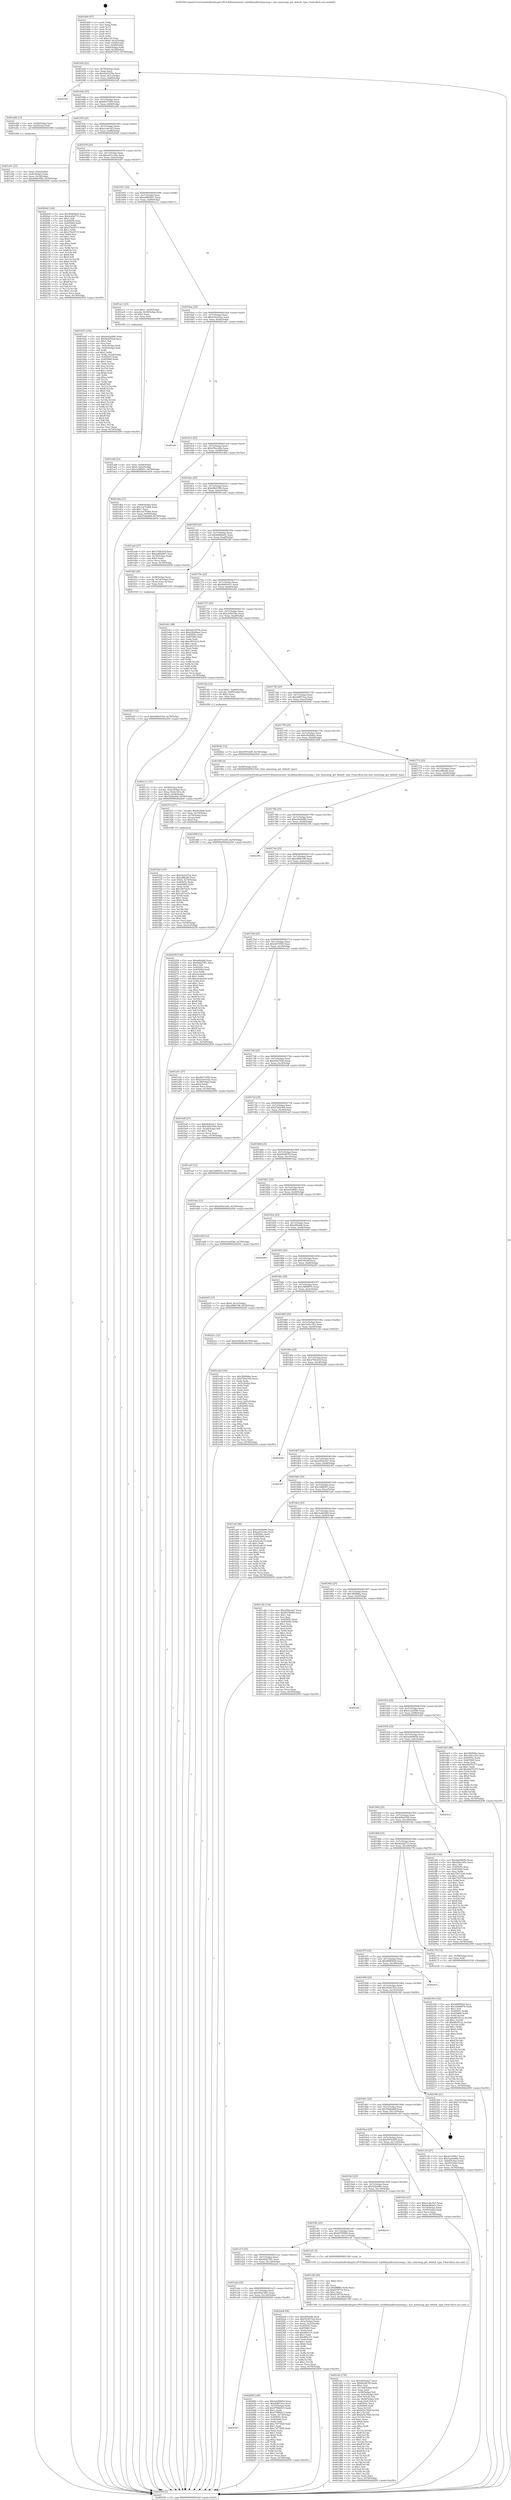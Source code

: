 digraph "0x401600" {
  label = "0x401600 (/mnt/c/Users/mathe/Desktop/tcc/POCII/binaries/extr_h2olibhandlermimemap.c_h2o_mimemap_get_default_type_Final-ollvm.out::main(0))"
  labelloc = "t"
  node[shape=record]

  Entry [label="",width=0.3,height=0.3,shape=circle,fillcolor=black,style=filled]
  "0x40162f" [label="{
     0x40162f [23]\l
     | [instrs]\l
     &nbsp;&nbsp;0x40162f \<+3\>: mov -0x78(%rbp),%eax\l
     &nbsp;&nbsp;0x401632 \<+2\>: mov %eax,%ecx\l
     &nbsp;&nbsp;0x401634 \<+6\>: sub $0x82d3270a,%ecx\l
     &nbsp;&nbsp;0x40163a \<+3\>: mov %eax,-0x7c(%rbp)\l
     &nbsp;&nbsp;0x40163d \<+3\>: mov %ecx,-0x80(%rbp)\l
     &nbsp;&nbsp;0x401640 \<+6\>: je 00000000004023d5 \<main+0xdd5\>\l
  }"]
  "0x4023d5" [label="{
     0x4023d5\l
  }", style=dashed]
  "0x401646" [label="{
     0x401646 [25]\l
     | [instrs]\l
     &nbsp;&nbsp;0x401646 \<+5\>: jmp 000000000040164b \<main+0x4b\>\l
     &nbsp;&nbsp;0x40164b \<+3\>: mov -0x7c(%rbp),%eax\l
     &nbsp;&nbsp;0x40164e \<+5\>: sub $0x8fa7185b,%eax\l
     &nbsp;&nbsp;0x401653 \<+6\>: mov %eax,-0x84(%rbp)\l
     &nbsp;&nbsp;0x401659 \<+6\>: je 0000000000401a84 \<main+0x484\>\l
  }"]
  Exit [label="",width=0.3,height=0.3,shape=circle,fillcolor=black,style=filled,peripheries=2]
  "0x401a84" [label="{
     0x401a84 [13]\l
     | [instrs]\l
     &nbsp;&nbsp;0x401a84 \<+4\>: mov -0x48(%rbp),%rax\l
     &nbsp;&nbsp;0x401a88 \<+4\>: mov 0x8(%rax),%rdi\l
     &nbsp;&nbsp;0x401a8c \<+5\>: call 0000000000401060 \<atoi@plt\>\l
     | [calls]\l
     &nbsp;&nbsp;0x401060 \{1\} (unknown)\l
  }"]
  "0x40165f" [label="{
     0x40165f [25]\l
     | [instrs]\l
     &nbsp;&nbsp;0x40165f \<+5\>: jmp 0000000000401664 \<main+0x64\>\l
     &nbsp;&nbsp;0x401664 \<+3\>: mov -0x7c(%rbp),%eax\l
     &nbsp;&nbsp;0x401667 \<+5\>: sub $0xa1a6c5e3,%eax\l
     &nbsp;&nbsp;0x40166c \<+6\>: mov %eax,-0x88(%rbp)\l
     &nbsp;&nbsp;0x401672 \<+6\>: je 00000000004020e8 \<main+0xae8\>\l
  }"]
  "0x402184" [label="{
     0x402184 [152]\l
     | [instrs]\l
     &nbsp;&nbsp;0x402184 \<+5\>: mov $0x4fb85820,%ecx\l
     &nbsp;&nbsp;0x402189 \<+5\>: mov $0x18d68676,%edx\l
     &nbsp;&nbsp;0x40218e \<+3\>: mov $0x1,%sil\l
     &nbsp;&nbsp;0x402191 \<+8\>: mov 0x40505c,%r8d\l
     &nbsp;&nbsp;0x402199 \<+8\>: mov 0x405060,%r9d\l
     &nbsp;&nbsp;0x4021a1 \<+3\>: mov %r8d,%r10d\l
     &nbsp;&nbsp;0x4021a4 \<+7\>: add $0x681f512c,%r10d\l
     &nbsp;&nbsp;0x4021ab \<+4\>: sub $0x1,%r10d\l
     &nbsp;&nbsp;0x4021af \<+7\>: sub $0x681f512c,%r10d\l
     &nbsp;&nbsp;0x4021b6 \<+4\>: imul %r10d,%r8d\l
     &nbsp;&nbsp;0x4021ba \<+4\>: and $0x1,%r8d\l
     &nbsp;&nbsp;0x4021be \<+4\>: cmp $0x0,%r8d\l
     &nbsp;&nbsp;0x4021c2 \<+4\>: sete %r11b\l
     &nbsp;&nbsp;0x4021c6 \<+4\>: cmp $0xa,%r9d\l
     &nbsp;&nbsp;0x4021ca \<+3\>: setl %bl\l
     &nbsp;&nbsp;0x4021cd \<+3\>: mov %r11b,%r14b\l
     &nbsp;&nbsp;0x4021d0 \<+4\>: xor $0xff,%r14b\l
     &nbsp;&nbsp;0x4021d4 \<+3\>: mov %bl,%r15b\l
     &nbsp;&nbsp;0x4021d7 \<+4\>: xor $0xff,%r15b\l
     &nbsp;&nbsp;0x4021db \<+4\>: xor $0x0,%sil\l
     &nbsp;&nbsp;0x4021df \<+3\>: mov %r14b,%r12b\l
     &nbsp;&nbsp;0x4021e2 \<+4\>: and $0x0,%r12b\l
     &nbsp;&nbsp;0x4021e6 \<+3\>: and %sil,%r11b\l
     &nbsp;&nbsp;0x4021e9 \<+3\>: mov %r15b,%r13b\l
     &nbsp;&nbsp;0x4021ec \<+4\>: and $0x0,%r13b\l
     &nbsp;&nbsp;0x4021f0 \<+3\>: and %sil,%bl\l
     &nbsp;&nbsp;0x4021f3 \<+3\>: or %r11b,%r12b\l
     &nbsp;&nbsp;0x4021f6 \<+3\>: or %bl,%r13b\l
     &nbsp;&nbsp;0x4021f9 \<+3\>: xor %r13b,%r12b\l
     &nbsp;&nbsp;0x4021fc \<+3\>: or %r15b,%r14b\l
     &nbsp;&nbsp;0x4021ff \<+4\>: xor $0xff,%r14b\l
     &nbsp;&nbsp;0x402203 \<+4\>: or $0x0,%sil\l
     &nbsp;&nbsp;0x402207 \<+3\>: and %sil,%r14b\l
     &nbsp;&nbsp;0x40220a \<+3\>: or %r14b,%r12b\l
     &nbsp;&nbsp;0x40220d \<+4\>: test $0x1,%r12b\l
     &nbsp;&nbsp;0x402211 \<+3\>: cmovne %edx,%ecx\l
     &nbsp;&nbsp;0x402214 \<+3\>: mov %ecx,-0x78(%rbp)\l
     &nbsp;&nbsp;0x402217 \<+5\>: jmp 0000000000402450 \<main+0xe50\>\l
  }"]
  "0x4020e8" [label="{
     0x4020e8 [144]\l
     | [instrs]\l
     &nbsp;&nbsp;0x4020e8 \<+5\>: mov $0x4fb85820,%eax\l
     &nbsp;&nbsp;0x4020ed \<+5\>: mov $0x4ed2d713,%ecx\l
     &nbsp;&nbsp;0x4020f2 \<+2\>: mov $0x1,%dl\l
     &nbsp;&nbsp;0x4020f4 \<+7\>: mov 0x40505c,%esi\l
     &nbsp;&nbsp;0x4020fb \<+7\>: mov 0x405060,%edi\l
     &nbsp;&nbsp;0x402102 \<+3\>: mov %esi,%r8d\l
     &nbsp;&nbsp;0x402105 \<+7\>: add $0x37be9715,%r8d\l
     &nbsp;&nbsp;0x40210c \<+4\>: sub $0x1,%r8d\l
     &nbsp;&nbsp;0x402110 \<+7\>: sub $0x37be9715,%r8d\l
     &nbsp;&nbsp;0x402117 \<+4\>: imul %r8d,%esi\l
     &nbsp;&nbsp;0x40211b \<+3\>: and $0x1,%esi\l
     &nbsp;&nbsp;0x40211e \<+3\>: cmp $0x0,%esi\l
     &nbsp;&nbsp;0x402121 \<+4\>: sete %r9b\l
     &nbsp;&nbsp;0x402125 \<+3\>: cmp $0xa,%edi\l
     &nbsp;&nbsp;0x402128 \<+4\>: setl %r10b\l
     &nbsp;&nbsp;0x40212c \<+3\>: mov %r9b,%r11b\l
     &nbsp;&nbsp;0x40212f \<+4\>: xor $0xff,%r11b\l
     &nbsp;&nbsp;0x402133 \<+3\>: mov %r10b,%bl\l
     &nbsp;&nbsp;0x402136 \<+3\>: xor $0xff,%bl\l
     &nbsp;&nbsp;0x402139 \<+3\>: xor $0x0,%dl\l
     &nbsp;&nbsp;0x40213c \<+3\>: mov %r11b,%r14b\l
     &nbsp;&nbsp;0x40213f \<+4\>: and $0x0,%r14b\l
     &nbsp;&nbsp;0x402143 \<+3\>: and %dl,%r9b\l
     &nbsp;&nbsp;0x402146 \<+3\>: mov %bl,%r15b\l
     &nbsp;&nbsp;0x402149 \<+4\>: and $0x0,%r15b\l
     &nbsp;&nbsp;0x40214d \<+3\>: and %dl,%r10b\l
     &nbsp;&nbsp;0x402150 \<+3\>: or %r9b,%r14b\l
     &nbsp;&nbsp;0x402153 \<+3\>: or %r10b,%r15b\l
     &nbsp;&nbsp;0x402156 \<+3\>: xor %r15b,%r14b\l
     &nbsp;&nbsp;0x402159 \<+3\>: or %bl,%r11b\l
     &nbsp;&nbsp;0x40215c \<+4\>: xor $0xff,%r11b\l
     &nbsp;&nbsp;0x402160 \<+3\>: or $0x0,%dl\l
     &nbsp;&nbsp;0x402163 \<+3\>: and %dl,%r11b\l
     &nbsp;&nbsp;0x402166 \<+3\>: or %r11b,%r14b\l
     &nbsp;&nbsp;0x402169 \<+4\>: test $0x1,%r14b\l
     &nbsp;&nbsp;0x40216d \<+3\>: cmovne %ecx,%eax\l
     &nbsp;&nbsp;0x402170 \<+3\>: mov %eax,-0x78(%rbp)\l
     &nbsp;&nbsp;0x402173 \<+5\>: jmp 0000000000402450 \<main+0xe50\>\l
  }"]
  "0x401678" [label="{
     0x401678 [25]\l
     | [instrs]\l
     &nbsp;&nbsp;0x401678 \<+5\>: jmp 000000000040167d \<main+0x7d\>\l
     &nbsp;&nbsp;0x40167d \<+3\>: mov -0x7c(%rbp),%eax\l
     &nbsp;&nbsp;0x401680 \<+5\>: sub $0xad31e34a,%eax\l
     &nbsp;&nbsp;0x401685 \<+6\>: mov %eax,-0x8c(%rbp)\l
     &nbsp;&nbsp;0x40168b \<+6\>: je 0000000000401b47 \<main+0x547\>\l
  }"]
  "0x401a47" [label="{
     0x401a47\l
  }", style=dashed]
  "0x401b47" [label="{
     0x401b47 [152]\l
     | [instrs]\l
     &nbsp;&nbsp;0x401b47 \<+5\>: mov $0xee020d96,%eax\l
     &nbsp;&nbsp;0x401b4c \<+5\>: mov $0xf42b762d,%ecx\l
     &nbsp;&nbsp;0x401b51 \<+2\>: mov $0x1,%dl\l
     &nbsp;&nbsp;0x401b53 \<+2\>: xor %esi,%esi\l
     &nbsp;&nbsp;0x401b55 \<+3\>: mov -0x5c(%rbp),%edi\l
     &nbsp;&nbsp;0x401b58 \<+3\>: cmp -0x50(%rbp),%edi\l
     &nbsp;&nbsp;0x401b5b \<+4\>: setl %r8b\l
     &nbsp;&nbsp;0x401b5f \<+4\>: and $0x1,%r8b\l
     &nbsp;&nbsp;0x401b63 \<+4\>: mov %r8b,-0x2d(%rbp)\l
     &nbsp;&nbsp;0x401b67 \<+7\>: mov 0x40505c,%edi\l
     &nbsp;&nbsp;0x401b6e \<+8\>: mov 0x405060,%r9d\l
     &nbsp;&nbsp;0x401b76 \<+3\>: sub $0x1,%esi\l
     &nbsp;&nbsp;0x401b79 \<+3\>: mov %edi,%r10d\l
     &nbsp;&nbsp;0x401b7c \<+3\>: add %esi,%r10d\l
     &nbsp;&nbsp;0x401b7f \<+4\>: imul %r10d,%edi\l
     &nbsp;&nbsp;0x401b83 \<+3\>: and $0x1,%edi\l
     &nbsp;&nbsp;0x401b86 \<+3\>: cmp $0x0,%edi\l
     &nbsp;&nbsp;0x401b89 \<+4\>: sete %r8b\l
     &nbsp;&nbsp;0x401b8d \<+4\>: cmp $0xa,%r9d\l
     &nbsp;&nbsp;0x401b91 \<+4\>: setl %r11b\l
     &nbsp;&nbsp;0x401b95 \<+3\>: mov %r8b,%bl\l
     &nbsp;&nbsp;0x401b98 \<+3\>: xor $0xff,%bl\l
     &nbsp;&nbsp;0x401b9b \<+3\>: mov %r11b,%r14b\l
     &nbsp;&nbsp;0x401b9e \<+4\>: xor $0xff,%r14b\l
     &nbsp;&nbsp;0x401ba2 \<+3\>: xor $0x0,%dl\l
     &nbsp;&nbsp;0x401ba5 \<+3\>: mov %bl,%r15b\l
     &nbsp;&nbsp;0x401ba8 \<+4\>: and $0x0,%r15b\l
     &nbsp;&nbsp;0x401bac \<+3\>: and %dl,%r8b\l
     &nbsp;&nbsp;0x401baf \<+3\>: mov %r14b,%r12b\l
     &nbsp;&nbsp;0x401bb2 \<+4\>: and $0x0,%r12b\l
     &nbsp;&nbsp;0x401bb6 \<+3\>: and %dl,%r11b\l
     &nbsp;&nbsp;0x401bb9 \<+3\>: or %r8b,%r15b\l
     &nbsp;&nbsp;0x401bbc \<+3\>: or %r11b,%r12b\l
     &nbsp;&nbsp;0x401bbf \<+3\>: xor %r12b,%r15b\l
     &nbsp;&nbsp;0x401bc2 \<+3\>: or %r14b,%bl\l
     &nbsp;&nbsp;0x401bc5 \<+3\>: xor $0xff,%bl\l
     &nbsp;&nbsp;0x401bc8 \<+3\>: or $0x0,%dl\l
     &nbsp;&nbsp;0x401bcb \<+2\>: and %dl,%bl\l
     &nbsp;&nbsp;0x401bcd \<+3\>: or %bl,%r15b\l
     &nbsp;&nbsp;0x401bd0 \<+4\>: test $0x1,%r15b\l
     &nbsp;&nbsp;0x401bd4 \<+3\>: cmovne %ecx,%eax\l
     &nbsp;&nbsp;0x401bd7 \<+3\>: mov %eax,-0x78(%rbp)\l
     &nbsp;&nbsp;0x401bda \<+5\>: jmp 0000000000402450 \<main+0xe50\>\l
  }"]
  "0x401691" [label="{
     0x401691 [25]\l
     | [instrs]\l
     &nbsp;&nbsp;0x401691 \<+5\>: jmp 0000000000401696 \<main+0x96\>\l
     &nbsp;&nbsp;0x401696 \<+3\>: mov -0x7c(%rbp),%eax\l
     &nbsp;&nbsp;0x401699 \<+5\>: sub $0xad882b67,%eax\l
     &nbsp;&nbsp;0x40169e \<+6\>: mov %eax,-0x90(%rbp)\l
     &nbsp;&nbsp;0x4016a4 \<+6\>: je 0000000000401ac1 \<main+0x4c1\>\l
  }"]
  "0x40206f" [label="{
     0x40206f [109]\l
     | [instrs]\l
     &nbsp;&nbsp;0x40206f \<+5\>: mov $0x4ab0905d,%eax\l
     &nbsp;&nbsp;0x402074 \<+5\>: mov $0xddf673ea,%ecx\l
     &nbsp;&nbsp;0x402079 \<+3\>: mov -0x74(%rbp),%edx\l
     &nbsp;&nbsp;0x40207c \<+6\>: add $0x5798b915,%edx\l
     &nbsp;&nbsp;0x402082 \<+3\>: add $0x1,%edx\l
     &nbsp;&nbsp;0x402085 \<+6\>: sub $0x5798b915,%edx\l
     &nbsp;&nbsp;0x40208b \<+3\>: mov %edx,-0x74(%rbp)\l
     &nbsp;&nbsp;0x40208e \<+7\>: mov 0x40505c,%edx\l
     &nbsp;&nbsp;0x402095 \<+7\>: mov 0x405060,%esi\l
     &nbsp;&nbsp;0x40209c \<+2\>: mov %edx,%edi\l
     &nbsp;&nbsp;0x40209e \<+6\>: add $0xc7477826,%edi\l
     &nbsp;&nbsp;0x4020a4 \<+3\>: sub $0x1,%edi\l
     &nbsp;&nbsp;0x4020a7 \<+6\>: sub $0xc7477826,%edi\l
     &nbsp;&nbsp;0x4020ad \<+3\>: imul %edi,%edx\l
     &nbsp;&nbsp;0x4020b0 \<+3\>: and $0x1,%edx\l
     &nbsp;&nbsp;0x4020b3 \<+3\>: cmp $0x0,%edx\l
     &nbsp;&nbsp;0x4020b6 \<+4\>: sete %r8b\l
     &nbsp;&nbsp;0x4020ba \<+3\>: cmp $0xa,%esi\l
     &nbsp;&nbsp;0x4020bd \<+4\>: setl %r9b\l
     &nbsp;&nbsp;0x4020c1 \<+3\>: mov %r8b,%r10b\l
     &nbsp;&nbsp;0x4020c4 \<+3\>: and %r9b,%r10b\l
     &nbsp;&nbsp;0x4020c7 \<+3\>: xor %r9b,%r8b\l
     &nbsp;&nbsp;0x4020ca \<+3\>: or %r8b,%r10b\l
     &nbsp;&nbsp;0x4020cd \<+4\>: test $0x1,%r10b\l
     &nbsp;&nbsp;0x4020d1 \<+3\>: cmovne %ecx,%eax\l
     &nbsp;&nbsp;0x4020d4 \<+3\>: mov %eax,-0x78(%rbp)\l
     &nbsp;&nbsp;0x4020d7 \<+5\>: jmp 0000000000402450 \<main+0xe50\>\l
  }"]
  "0x401ac1" [label="{
     0x401ac1 [23]\l
     | [instrs]\l
     &nbsp;&nbsp;0x401ac1 \<+7\>: movl $0x1,-0x50(%rbp)\l
     &nbsp;&nbsp;0x401ac8 \<+4\>: movslq -0x50(%rbp),%rax\l
     &nbsp;&nbsp;0x401acc \<+4\>: shl $0x3,%rax\l
     &nbsp;&nbsp;0x401ad0 \<+3\>: mov %rax,%rdi\l
     &nbsp;&nbsp;0x401ad3 \<+5\>: call 0000000000401050 \<malloc@plt\>\l
     | [calls]\l
     &nbsp;&nbsp;0x401050 \{1\} (unknown)\l
  }"]
  "0x4016aa" [label="{
     0x4016aa [25]\l
     | [instrs]\l
     &nbsp;&nbsp;0x4016aa \<+5\>: jmp 00000000004016af \<main+0xaf\>\l
     &nbsp;&nbsp;0x4016af \<+3\>: mov -0x7c(%rbp),%eax\l
     &nbsp;&nbsp;0x4016b2 \<+5\>: sub $0xb16e432e,%eax\l
     &nbsp;&nbsp;0x4016b7 \<+6\>: mov %eax,-0x94(%rbp)\l
     &nbsp;&nbsp;0x4016bd \<+6\>: je 0000000000401a6c \<main+0x46c\>\l
  }"]
  "0x401a2e" [label="{
     0x401a2e [25]\l
     | [instrs]\l
     &nbsp;&nbsp;0x401a2e \<+5\>: jmp 0000000000401a33 \<main+0x433\>\l
     &nbsp;&nbsp;0x401a33 \<+3\>: mov -0x7c(%rbp),%eax\l
     &nbsp;&nbsp;0x401a36 \<+5\>: sub $0x692e785c,%eax\l
     &nbsp;&nbsp;0x401a3b \<+6\>: mov %eax,-0x124(%rbp)\l
     &nbsp;&nbsp;0x401a41 \<+6\>: je 000000000040206f \<main+0xa6f\>\l
  }"]
  "0x401a6c" [label="{
     0x401a6c\l
  }", style=dashed]
  "0x4016c3" [label="{
     0x4016c3 [25]\l
     | [instrs]\l
     &nbsp;&nbsp;0x4016c3 \<+5\>: jmp 00000000004016c8 \<main+0xc8\>\l
     &nbsp;&nbsp;0x4016c8 \<+3\>: mov -0x7c(%rbp),%eax\l
     &nbsp;&nbsp;0x4016cb \<+5\>: sub $0xb59ecb4b,%eax\l
     &nbsp;&nbsp;0x4016d0 \<+6\>: mov %eax,-0x98(%rbp)\l
     &nbsp;&nbsp;0x4016d6 \<+6\>: je 0000000000401dba \<main+0x7ba\>\l
  }"]
  "0x4022e8" [label="{
     0x4022e8 [94]\l
     | [instrs]\l
     &nbsp;&nbsp;0x4022e8 \<+5\>: mov $0xa8fedd6,%eax\l
     &nbsp;&nbsp;0x4022ed \<+5\>: mov $0x54361522,%ecx\l
     &nbsp;&nbsp;0x4022f2 \<+3\>: mov -0x3c(%rbp),%edx\l
     &nbsp;&nbsp;0x4022f5 \<+3\>: mov %edx,-0x2c(%rbp)\l
     &nbsp;&nbsp;0x4022f8 \<+7\>: mov 0x40505c,%edx\l
     &nbsp;&nbsp;0x4022ff \<+7\>: mov 0x405060,%esi\l
     &nbsp;&nbsp;0x402306 \<+2\>: mov %edx,%edi\l
     &nbsp;&nbsp;0x402308 \<+6\>: add $0xdf0e331,%edi\l
     &nbsp;&nbsp;0x40230e \<+3\>: sub $0x1,%edi\l
     &nbsp;&nbsp;0x402311 \<+6\>: sub $0xdf0e331,%edi\l
     &nbsp;&nbsp;0x402317 \<+3\>: imul %edi,%edx\l
     &nbsp;&nbsp;0x40231a \<+3\>: and $0x1,%edx\l
     &nbsp;&nbsp;0x40231d \<+3\>: cmp $0x0,%edx\l
     &nbsp;&nbsp;0x402320 \<+4\>: sete %r8b\l
     &nbsp;&nbsp;0x402324 \<+3\>: cmp $0xa,%esi\l
     &nbsp;&nbsp;0x402327 \<+4\>: setl %r9b\l
     &nbsp;&nbsp;0x40232b \<+3\>: mov %r8b,%r10b\l
     &nbsp;&nbsp;0x40232e \<+3\>: and %r9b,%r10b\l
     &nbsp;&nbsp;0x402331 \<+3\>: xor %r9b,%r8b\l
     &nbsp;&nbsp;0x402334 \<+3\>: or %r8b,%r10b\l
     &nbsp;&nbsp;0x402337 \<+4\>: test $0x1,%r10b\l
     &nbsp;&nbsp;0x40233b \<+3\>: cmovne %ecx,%eax\l
     &nbsp;&nbsp;0x40233e \<+3\>: mov %eax,-0x78(%rbp)\l
     &nbsp;&nbsp;0x402341 \<+5\>: jmp 0000000000402450 \<main+0xe50\>\l
  }"]
  "0x401dba" [label="{
     0x401dba [31]\l
     | [instrs]\l
     &nbsp;&nbsp;0x401dba \<+3\>: mov -0x64(%rbp),%eax\l
     &nbsp;&nbsp;0x401dbd \<+5\>: sub $0x1aa70a64,%eax\l
     &nbsp;&nbsp;0x401dc2 \<+3\>: add $0x1,%eax\l
     &nbsp;&nbsp;0x401dc5 \<+5\>: add $0x1aa70a64,%eax\l
     &nbsp;&nbsp;0x401dca \<+3\>: mov %eax,-0x64(%rbp)\l
     &nbsp;&nbsp;0x401dcd \<+7\>: movl $0x55d4a80f,-0x78(%rbp)\l
     &nbsp;&nbsp;0x401dd4 \<+5\>: jmp 0000000000402450 \<main+0xe50\>\l
  }"]
  "0x4016dc" [label="{
     0x4016dc [25]\l
     | [instrs]\l
     &nbsp;&nbsp;0x4016dc \<+5\>: jmp 00000000004016e1 \<main+0xe1\>\l
     &nbsp;&nbsp;0x4016e1 \<+3\>: mov -0x7c(%rbp),%eax\l
     &nbsp;&nbsp;0x4016e4 \<+5\>: sub $0xb9b035fb,%eax\l
     &nbsp;&nbsp;0x4016e9 \<+6\>: mov %eax,-0x9c(%rbp)\l
     &nbsp;&nbsp;0x4016ef \<+6\>: je 0000000000401aa6 \<main+0x4a6\>\l
  }"]
  "0x401fd3" [label="{
     0x401fd3 [12]\l
     | [instrs]\l
     &nbsp;&nbsp;0x401fd3 \<+7\>: movl $0x4d9e97b0,-0x78(%rbp)\l
     &nbsp;&nbsp;0x401fda \<+5\>: jmp 0000000000402450 \<main+0xe50\>\l
  }"]
  "0x401aa6" [label="{
     0x401aa6 [27]\l
     | [instrs]\l
     &nbsp;&nbsp;0x401aa6 \<+5\>: mov $0x2706cb3f,%eax\l
     &nbsp;&nbsp;0x401aab \<+5\>: mov $0xad882b67,%ecx\l
     &nbsp;&nbsp;0x401ab0 \<+3\>: mov -0x34(%rbp),%edx\l
     &nbsp;&nbsp;0x401ab3 \<+3\>: cmp $0x0,%edx\l
     &nbsp;&nbsp;0x401ab6 \<+3\>: cmove %ecx,%eax\l
     &nbsp;&nbsp;0x401ab9 \<+3\>: mov %eax,-0x78(%rbp)\l
     &nbsp;&nbsp;0x401abc \<+5\>: jmp 0000000000402450 \<main+0xe50\>\l
  }"]
  "0x4016f5" [label="{
     0x4016f5 [25]\l
     | [instrs]\l
     &nbsp;&nbsp;0x4016f5 \<+5\>: jmp 00000000004016fa \<main+0xfa\>\l
     &nbsp;&nbsp;0x4016fa \<+3\>: mov -0x7c(%rbp),%eax\l
     &nbsp;&nbsp;0x4016fd \<+5\>: sub $0xbb9b0a5c,%eax\l
     &nbsp;&nbsp;0x401702 \<+6\>: mov %eax,-0xa0(%rbp)\l
     &nbsp;&nbsp;0x401708 \<+6\>: je 0000000000401fbf \<main+0x9bf\>\l
  }"]
  "0x401f2d" [label="{
     0x401f2d [107]\l
     | [instrs]\l
     &nbsp;&nbsp;0x401f2d \<+5\>: mov $0x82d3270a,%esi\l
     &nbsp;&nbsp;0x401f32 \<+5\>: mov $0xedffeafb,%ecx\l
     &nbsp;&nbsp;0x401f37 \<+7\>: movl $0x0,-0x74(%rbp)\l
     &nbsp;&nbsp;0x401f3e \<+7\>: mov 0x40505c,%edx\l
     &nbsp;&nbsp;0x401f45 \<+8\>: mov 0x405060,%r8d\l
     &nbsp;&nbsp;0x401f4d \<+3\>: mov %edx,%r9d\l
     &nbsp;&nbsp;0x401f50 \<+7\>: sub $0xcd07e43e,%r9d\l
     &nbsp;&nbsp;0x401f57 \<+4\>: sub $0x1,%r9d\l
     &nbsp;&nbsp;0x401f5b \<+7\>: add $0xcd07e43e,%r9d\l
     &nbsp;&nbsp;0x401f62 \<+4\>: imul %r9d,%edx\l
     &nbsp;&nbsp;0x401f66 \<+3\>: and $0x1,%edx\l
     &nbsp;&nbsp;0x401f69 \<+3\>: cmp $0x0,%edx\l
     &nbsp;&nbsp;0x401f6c \<+4\>: sete %r10b\l
     &nbsp;&nbsp;0x401f70 \<+4\>: cmp $0xa,%r8d\l
     &nbsp;&nbsp;0x401f74 \<+4\>: setl %r11b\l
     &nbsp;&nbsp;0x401f78 \<+3\>: mov %r10b,%bl\l
     &nbsp;&nbsp;0x401f7b \<+3\>: and %r11b,%bl\l
     &nbsp;&nbsp;0x401f7e \<+3\>: xor %r11b,%r10b\l
     &nbsp;&nbsp;0x401f81 \<+3\>: or %r10b,%bl\l
     &nbsp;&nbsp;0x401f84 \<+3\>: test $0x1,%bl\l
     &nbsp;&nbsp;0x401f87 \<+3\>: cmovne %ecx,%esi\l
     &nbsp;&nbsp;0x401f8a \<+3\>: mov %esi,-0x78(%rbp)\l
     &nbsp;&nbsp;0x401f8d \<+6\>: mov %eax,-0x12c(%rbp)\l
     &nbsp;&nbsp;0x401f93 \<+5\>: jmp 0000000000402450 \<main+0xe50\>\l
  }"]
  "0x401fbf" [label="{
     0x401fbf [20]\l
     | [instrs]\l
     &nbsp;&nbsp;0x401fbf \<+4\>: mov -0x58(%rbp),%rax\l
     &nbsp;&nbsp;0x401fc3 \<+4\>: movslq -0x74(%rbp),%rcx\l
     &nbsp;&nbsp;0x401fc7 \<+4\>: mov (%rax,%rcx,8),%rax\l
     &nbsp;&nbsp;0x401fcb \<+3\>: mov %rax,%rdi\l
     &nbsp;&nbsp;0x401fce \<+5\>: call 0000000000401030 \<free@plt\>\l
     | [calls]\l
     &nbsp;&nbsp;0x401030 \{1\} (unknown)\l
  }"]
  "0x40170e" [label="{
     0x40170e [25]\l
     | [instrs]\l
     &nbsp;&nbsp;0x40170e \<+5\>: jmp 0000000000401713 \<main+0x113\>\l
     &nbsp;&nbsp;0x401713 \<+3\>: mov -0x7c(%rbp),%eax\l
     &nbsp;&nbsp;0x401716 \<+5\>: sub $0xbbd5e4c1,%eax\l
     &nbsp;&nbsp;0x40171b \<+6\>: mov %eax,-0xa4(%rbp)\l
     &nbsp;&nbsp;0x401721 \<+6\>: je 0000000000401eb1 \<main+0x8b1\>\l
  }"]
  "0x401f12" [label="{
     0x401f12 [27]\l
     | [instrs]\l
     &nbsp;&nbsp;0x401f12 \<+10\>: movabs $0x4030b6,%rdi\l
     &nbsp;&nbsp;0x401f1c \<+4\>: mov %rax,-0x70(%rbp)\l
     &nbsp;&nbsp;0x401f20 \<+4\>: mov -0x70(%rbp),%rax\l
     &nbsp;&nbsp;0x401f24 \<+2\>: mov (%rax),%esi\l
     &nbsp;&nbsp;0x401f26 \<+2\>: mov $0x0,%al\l
     &nbsp;&nbsp;0x401f28 \<+5\>: call 0000000000401040 \<printf@plt\>\l
     | [calls]\l
     &nbsp;&nbsp;0x401040 \{1\} (unknown)\l
  }"]
  "0x401eb1" [label="{
     0x401eb1 [88]\l
     | [instrs]\l
     &nbsp;&nbsp;0x401eb1 \<+5\>: mov $0x82d3270a,%eax\l
     &nbsp;&nbsp;0x401eb6 \<+5\>: mov $0xe5b2b0ee,%ecx\l
     &nbsp;&nbsp;0x401ebb \<+7\>: mov 0x40505c,%edx\l
     &nbsp;&nbsp;0x401ec2 \<+7\>: mov 0x405060,%esi\l
     &nbsp;&nbsp;0x401ec9 \<+2\>: mov %edx,%edi\l
     &nbsp;&nbsp;0x401ecb \<+6\>: add $0xcfd31b32,%edi\l
     &nbsp;&nbsp;0x401ed1 \<+3\>: sub $0x1,%edi\l
     &nbsp;&nbsp;0x401ed4 \<+6\>: sub $0xcfd31b32,%edi\l
     &nbsp;&nbsp;0x401eda \<+3\>: imul %edi,%edx\l
     &nbsp;&nbsp;0x401edd \<+3\>: and $0x1,%edx\l
     &nbsp;&nbsp;0x401ee0 \<+3\>: cmp $0x0,%edx\l
     &nbsp;&nbsp;0x401ee3 \<+4\>: sete %r8b\l
     &nbsp;&nbsp;0x401ee7 \<+3\>: cmp $0xa,%esi\l
     &nbsp;&nbsp;0x401eea \<+4\>: setl %r9b\l
     &nbsp;&nbsp;0x401eee \<+3\>: mov %r8b,%r10b\l
     &nbsp;&nbsp;0x401ef1 \<+3\>: and %r9b,%r10b\l
     &nbsp;&nbsp;0x401ef4 \<+3\>: xor %r9b,%r8b\l
     &nbsp;&nbsp;0x401ef7 \<+3\>: or %r8b,%r10b\l
     &nbsp;&nbsp;0x401efa \<+4\>: test $0x1,%r10b\l
     &nbsp;&nbsp;0x401efe \<+3\>: cmovne %ecx,%eax\l
     &nbsp;&nbsp;0x401f01 \<+3\>: mov %eax,-0x78(%rbp)\l
     &nbsp;&nbsp;0x401f04 \<+5\>: jmp 0000000000402450 \<main+0xe50\>\l
  }"]
  "0x401727" [label="{
     0x401727 [25]\l
     | [instrs]\l
     &nbsp;&nbsp;0x401727 \<+5\>: jmp 000000000040172c \<main+0x12c\>\l
     &nbsp;&nbsp;0x40172c \<+3\>: mov -0x7c(%rbp),%eax\l
     &nbsp;&nbsp;0x40172f \<+5\>: sub $0xcb92354e,%eax\l
     &nbsp;&nbsp;0x401734 \<+6\>: mov %eax,-0xa8(%rbp)\l
     &nbsp;&nbsp;0x40173a \<+6\>: je 0000000000401bfa \<main+0x5fa\>\l
  }"]
  "0x401cfe" [label="{
     0x401cfe [176]\l
     | [instrs]\l
     &nbsp;&nbsp;0x401cfe \<+5\>: mov $0x2950e4a7,%ecx\l
     &nbsp;&nbsp;0x401d03 \<+5\>: mov $0xf9c887f0,%edx\l
     &nbsp;&nbsp;0x401d08 \<+3\>: mov $0x1,%sil\l
     &nbsp;&nbsp;0x401d0b \<+6\>: mov -0x128(%rbp),%edi\l
     &nbsp;&nbsp;0x401d11 \<+3\>: imul %eax,%edi\l
     &nbsp;&nbsp;0x401d14 \<+4\>: mov -0x58(%rbp),%r8\l
     &nbsp;&nbsp;0x401d18 \<+4\>: movslq -0x5c(%rbp),%r9\l
     &nbsp;&nbsp;0x401d1c \<+4\>: mov (%r8,%r9,8),%r8\l
     &nbsp;&nbsp;0x401d20 \<+4\>: movslq -0x64(%rbp),%r9\l
     &nbsp;&nbsp;0x401d24 \<+4\>: mov %edi,(%r8,%r9,4)\l
     &nbsp;&nbsp;0x401d28 \<+7\>: mov 0x40505c,%eax\l
     &nbsp;&nbsp;0x401d2f \<+7\>: mov 0x405060,%edi\l
     &nbsp;&nbsp;0x401d36 \<+3\>: mov %eax,%r10d\l
     &nbsp;&nbsp;0x401d39 \<+7\>: sub $0xb25a7829,%r10d\l
     &nbsp;&nbsp;0x401d40 \<+4\>: sub $0x1,%r10d\l
     &nbsp;&nbsp;0x401d44 \<+7\>: add $0xb25a7829,%r10d\l
     &nbsp;&nbsp;0x401d4b \<+4\>: imul %r10d,%eax\l
     &nbsp;&nbsp;0x401d4f \<+3\>: and $0x1,%eax\l
     &nbsp;&nbsp;0x401d52 \<+3\>: cmp $0x0,%eax\l
     &nbsp;&nbsp;0x401d55 \<+4\>: sete %r11b\l
     &nbsp;&nbsp;0x401d59 \<+3\>: cmp $0xa,%edi\l
     &nbsp;&nbsp;0x401d5c \<+3\>: setl %bl\l
     &nbsp;&nbsp;0x401d5f \<+3\>: mov %r11b,%r14b\l
     &nbsp;&nbsp;0x401d62 \<+4\>: xor $0xff,%r14b\l
     &nbsp;&nbsp;0x401d66 \<+3\>: mov %bl,%r15b\l
     &nbsp;&nbsp;0x401d69 \<+4\>: xor $0xff,%r15b\l
     &nbsp;&nbsp;0x401d6d \<+4\>: xor $0x1,%sil\l
     &nbsp;&nbsp;0x401d71 \<+3\>: mov %r14b,%r12b\l
     &nbsp;&nbsp;0x401d74 \<+4\>: and $0xff,%r12b\l
     &nbsp;&nbsp;0x401d78 \<+3\>: and %sil,%r11b\l
     &nbsp;&nbsp;0x401d7b \<+3\>: mov %r15b,%r13b\l
     &nbsp;&nbsp;0x401d7e \<+4\>: and $0xff,%r13b\l
     &nbsp;&nbsp;0x401d82 \<+3\>: and %sil,%bl\l
     &nbsp;&nbsp;0x401d85 \<+3\>: or %r11b,%r12b\l
     &nbsp;&nbsp;0x401d88 \<+3\>: or %bl,%r13b\l
     &nbsp;&nbsp;0x401d8b \<+3\>: xor %r13b,%r12b\l
     &nbsp;&nbsp;0x401d8e \<+3\>: or %r15b,%r14b\l
     &nbsp;&nbsp;0x401d91 \<+4\>: xor $0xff,%r14b\l
     &nbsp;&nbsp;0x401d95 \<+4\>: or $0x1,%sil\l
     &nbsp;&nbsp;0x401d99 \<+3\>: and %sil,%r14b\l
     &nbsp;&nbsp;0x401d9c \<+3\>: or %r14b,%r12b\l
     &nbsp;&nbsp;0x401d9f \<+4\>: test $0x1,%r12b\l
     &nbsp;&nbsp;0x401da3 \<+3\>: cmovne %edx,%ecx\l
     &nbsp;&nbsp;0x401da6 \<+3\>: mov %ecx,-0x78(%rbp)\l
     &nbsp;&nbsp;0x401da9 \<+5\>: jmp 0000000000402450 \<main+0xe50\>\l
  }"]
  "0x401bfa" [label="{
     0x401bfa [23]\l
     | [instrs]\l
     &nbsp;&nbsp;0x401bfa \<+7\>: movl $0x1,-0x60(%rbp)\l
     &nbsp;&nbsp;0x401c01 \<+4\>: movslq -0x60(%rbp),%rax\l
     &nbsp;&nbsp;0x401c05 \<+4\>: shl $0x2,%rax\l
     &nbsp;&nbsp;0x401c09 \<+3\>: mov %rax,%rdi\l
     &nbsp;&nbsp;0x401c0c \<+5\>: call 0000000000401050 \<malloc@plt\>\l
     | [calls]\l
     &nbsp;&nbsp;0x401050 \{1\} (unknown)\l
  }"]
  "0x401740" [label="{
     0x401740 [25]\l
     | [instrs]\l
     &nbsp;&nbsp;0x401740 \<+5\>: jmp 0000000000401745 \<main+0x145\>\l
     &nbsp;&nbsp;0x401745 \<+3\>: mov -0x7c(%rbp),%eax\l
     &nbsp;&nbsp;0x401748 \<+5\>: sub $0xddf673ea,%eax\l
     &nbsp;&nbsp;0x40174d \<+6\>: mov %eax,-0xac(%rbp)\l
     &nbsp;&nbsp;0x401753 \<+6\>: je 00000000004020dc \<main+0xadc\>\l
  }"]
  "0x401cd6" [label="{
     0x401cd6 [40]\l
     | [instrs]\l
     &nbsp;&nbsp;0x401cd6 \<+5\>: mov $0x2,%ecx\l
     &nbsp;&nbsp;0x401cdb \<+1\>: cltd\l
     &nbsp;&nbsp;0x401cdc \<+2\>: idiv %ecx\l
     &nbsp;&nbsp;0x401cde \<+6\>: imul $0xfffffffe,%edx,%ecx\l
     &nbsp;&nbsp;0x401ce4 \<+6\>: sub $0xf278719,%ecx\l
     &nbsp;&nbsp;0x401cea \<+3\>: add $0x1,%ecx\l
     &nbsp;&nbsp;0x401ced \<+6\>: add $0xf278719,%ecx\l
     &nbsp;&nbsp;0x401cf3 \<+6\>: mov %ecx,-0x128(%rbp)\l
     &nbsp;&nbsp;0x401cf9 \<+5\>: call 0000000000401160 \<next_i\>\l
     | [calls]\l
     &nbsp;&nbsp;0x401160 \{1\} (/mnt/c/Users/mathe/Desktop/tcc/POCII/binaries/extr_h2olibhandlermimemap.c_h2o_mimemap_get_default_type_Final-ollvm.out::next_i)\l
  }"]
  "0x4020dc" [label="{
     0x4020dc [12]\l
     | [instrs]\l
     &nbsp;&nbsp;0x4020dc \<+7\>: movl $0x5970c6f5,-0x78(%rbp)\l
     &nbsp;&nbsp;0x4020e3 \<+5\>: jmp 0000000000402450 \<main+0xe50\>\l
  }"]
  "0x401759" [label="{
     0x401759 [25]\l
     | [instrs]\l
     &nbsp;&nbsp;0x401759 \<+5\>: jmp 000000000040175e \<main+0x15e\>\l
     &nbsp;&nbsp;0x40175e \<+3\>: mov -0x7c(%rbp),%eax\l
     &nbsp;&nbsp;0x401761 \<+5\>: sub $0xe5b2b0ee,%eax\l
     &nbsp;&nbsp;0x401766 \<+6\>: mov %eax,-0xb0(%rbp)\l
     &nbsp;&nbsp;0x40176c \<+6\>: je 0000000000401f09 \<main+0x909\>\l
  }"]
  "0x401a15" [label="{
     0x401a15 [25]\l
     | [instrs]\l
     &nbsp;&nbsp;0x401a15 \<+5\>: jmp 0000000000401a1a \<main+0x41a\>\l
     &nbsp;&nbsp;0x401a1a \<+3\>: mov -0x7c(%rbp),%eax\l
     &nbsp;&nbsp;0x401a1d \<+5\>: sub $0x66d27f91,%eax\l
     &nbsp;&nbsp;0x401a22 \<+6\>: mov %eax,-0x120(%rbp)\l
     &nbsp;&nbsp;0x401a28 \<+6\>: je 00000000004022e8 \<main+0xce8\>\l
  }"]
  "0x401f09" [label="{
     0x401f09 [9]\l
     | [instrs]\l
     &nbsp;&nbsp;0x401f09 \<+4\>: mov -0x58(%rbp),%rdi\l
     &nbsp;&nbsp;0x401f0d \<+5\>: call 00000000004015e0 \<h2o_mimemap_get_default_type\>\l
     | [calls]\l
     &nbsp;&nbsp;0x4015e0 \{1\} (/mnt/c/Users/mathe/Desktop/tcc/POCII/binaries/extr_h2olibhandlermimemap.c_h2o_mimemap_get_default_type_Final-ollvm.out::h2o_mimemap_get_default_type)\l
  }"]
  "0x401772" [label="{
     0x401772 [25]\l
     | [instrs]\l
     &nbsp;&nbsp;0x401772 \<+5\>: jmp 0000000000401777 \<main+0x177\>\l
     &nbsp;&nbsp;0x401777 \<+3\>: mov -0x7c(%rbp),%eax\l
     &nbsp;&nbsp;0x40177a \<+5\>: sub $0xedffeafb,%eax\l
     &nbsp;&nbsp;0x40177f \<+6\>: mov %eax,-0xb4(%rbp)\l
     &nbsp;&nbsp;0x401785 \<+6\>: je 0000000000401f98 \<main+0x998\>\l
  }"]
  "0x401cd1" [label="{
     0x401cd1 [5]\l
     | [instrs]\l
     &nbsp;&nbsp;0x401cd1 \<+5\>: call 0000000000401160 \<next_i\>\l
     | [calls]\l
     &nbsp;&nbsp;0x401160 \{1\} (/mnt/c/Users/mathe/Desktop/tcc/POCII/binaries/extr_h2olibhandlermimemap.c_h2o_mimemap_get_default_type_Final-ollvm.out::next_i)\l
  }"]
  "0x401f98" [label="{
     0x401f98 [12]\l
     | [instrs]\l
     &nbsp;&nbsp;0x401f98 \<+7\>: movl $0x5970c6f5,-0x78(%rbp)\l
     &nbsp;&nbsp;0x401f9f \<+5\>: jmp 0000000000402450 \<main+0xe50\>\l
  }"]
  "0x40178b" [label="{
     0x40178b [25]\l
     | [instrs]\l
     &nbsp;&nbsp;0x40178b \<+5\>: jmp 0000000000401790 \<main+0x190\>\l
     &nbsp;&nbsp;0x401790 \<+3\>: mov -0x7c(%rbp),%eax\l
     &nbsp;&nbsp;0x401793 \<+5\>: sub $0xee020d96,%eax\l
     &nbsp;&nbsp;0x401798 \<+6\>: mov %eax,-0xb8(%rbp)\l
     &nbsp;&nbsp;0x40179e \<+6\>: je 000000000040235b \<main+0xd5b\>\l
  }"]
  "0x4019fc" [label="{
     0x4019fc [25]\l
     | [instrs]\l
     &nbsp;&nbsp;0x4019fc \<+5\>: jmp 0000000000401a01 \<main+0x401\>\l
     &nbsp;&nbsp;0x401a01 \<+3\>: mov -0x7c(%rbp),%eax\l
     &nbsp;&nbsp;0x401a04 \<+5\>: sub $0x607f0989,%eax\l
     &nbsp;&nbsp;0x401a09 \<+6\>: mov %eax,-0x11c(%rbp)\l
     &nbsp;&nbsp;0x401a0f \<+6\>: je 0000000000401cd1 \<main+0x6d1\>\l
  }"]
  "0x40235b" [label="{
     0x40235b\l
  }", style=dashed]
  "0x4017a4" [label="{
     0x4017a4 [25]\l
     | [instrs]\l
     &nbsp;&nbsp;0x4017a4 \<+5\>: jmp 00000000004017a9 \<main+0x1a9\>\l
     &nbsp;&nbsp;0x4017a9 \<+3\>: mov -0x7c(%rbp),%eax\l
     &nbsp;&nbsp;0x4017ac \<+5\>: sub $0xef88b7d8,%eax\l
     &nbsp;&nbsp;0x4017b1 \<+6\>: mov %eax,-0xbc(%rbp)\l
     &nbsp;&nbsp;0x4017b7 \<+6\>: je 0000000000402258 \<main+0xc58\>\l
  }"]
  "0x402234" [label="{
     0x402234\l
  }", style=dashed]
  "0x402258" [label="{
     0x402258 [144]\l
     | [instrs]\l
     &nbsp;&nbsp;0x402258 \<+5\>: mov $0xa8fedd6,%eax\l
     &nbsp;&nbsp;0x40225d \<+5\>: mov $0x66d27f91,%ecx\l
     &nbsp;&nbsp;0x402262 \<+2\>: mov $0x1,%dl\l
     &nbsp;&nbsp;0x402264 \<+7\>: mov 0x40505c,%esi\l
     &nbsp;&nbsp;0x40226b \<+7\>: mov 0x405060,%edi\l
     &nbsp;&nbsp;0x402272 \<+3\>: mov %esi,%r8d\l
     &nbsp;&nbsp;0x402275 \<+7\>: sub $0xc6cdad29,%r8d\l
     &nbsp;&nbsp;0x40227c \<+4\>: sub $0x1,%r8d\l
     &nbsp;&nbsp;0x402280 \<+7\>: add $0xc6cdad29,%r8d\l
     &nbsp;&nbsp;0x402287 \<+4\>: imul %r8d,%esi\l
     &nbsp;&nbsp;0x40228b \<+3\>: and $0x1,%esi\l
     &nbsp;&nbsp;0x40228e \<+3\>: cmp $0x0,%esi\l
     &nbsp;&nbsp;0x402291 \<+4\>: sete %r9b\l
     &nbsp;&nbsp;0x402295 \<+3\>: cmp $0xa,%edi\l
     &nbsp;&nbsp;0x402298 \<+4\>: setl %r10b\l
     &nbsp;&nbsp;0x40229c \<+3\>: mov %r9b,%r11b\l
     &nbsp;&nbsp;0x40229f \<+4\>: xor $0xff,%r11b\l
     &nbsp;&nbsp;0x4022a3 \<+3\>: mov %r10b,%bl\l
     &nbsp;&nbsp;0x4022a6 \<+3\>: xor $0xff,%bl\l
     &nbsp;&nbsp;0x4022a9 \<+3\>: xor $0x1,%dl\l
     &nbsp;&nbsp;0x4022ac \<+3\>: mov %r11b,%r14b\l
     &nbsp;&nbsp;0x4022af \<+4\>: and $0xff,%r14b\l
     &nbsp;&nbsp;0x4022b3 \<+3\>: and %dl,%r9b\l
     &nbsp;&nbsp;0x4022b6 \<+3\>: mov %bl,%r15b\l
     &nbsp;&nbsp;0x4022b9 \<+4\>: and $0xff,%r15b\l
     &nbsp;&nbsp;0x4022bd \<+3\>: and %dl,%r10b\l
     &nbsp;&nbsp;0x4022c0 \<+3\>: or %r9b,%r14b\l
     &nbsp;&nbsp;0x4022c3 \<+3\>: or %r10b,%r15b\l
     &nbsp;&nbsp;0x4022c6 \<+3\>: xor %r15b,%r14b\l
     &nbsp;&nbsp;0x4022c9 \<+3\>: or %bl,%r11b\l
     &nbsp;&nbsp;0x4022cc \<+4\>: xor $0xff,%r11b\l
     &nbsp;&nbsp;0x4022d0 \<+3\>: or $0x1,%dl\l
     &nbsp;&nbsp;0x4022d3 \<+3\>: and %dl,%r11b\l
     &nbsp;&nbsp;0x4022d6 \<+3\>: or %r11b,%r14b\l
     &nbsp;&nbsp;0x4022d9 \<+4\>: test $0x1,%r14b\l
     &nbsp;&nbsp;0x4022dd \<+3\>: cmovne %ecx,%eax\l
     &nbsp;&nbsp;0x4022e0 \<+3\>: mov %eax,-0x78(%rbp)\l
     &nbsp;&nbsp;0x4022e3 \<+5\>: jmp 0000000000402450 \<main+0xe50\>\l
  }"]
  "0x4017bd" [label="{
     0x4017bd [25]\l
     | [instrs]\l
     &nbsp;&nbsp;0x4017bd \<+5\>: jmp 00000000004017c2 \<main+0x1c2\>\l
     &nbsp;&nbsp;0x4017c2 \<+3\>: mov -0x7c(%rbp),%eax\l
     &nbsp;&nbsp;0x4017c5 \<+5\>: sub $0xf26745f3,%eax\l
     &nbsp;&nbsp;0x4017ca \<+6\>: mov %eax,-0xc0(%rbp)\l
     &nbsp;&nbsp;0x4017d0 \<+6\>: je 0000000000401a51 \<main+0x451\>\l
  }"]
  "0x4019e3" [label="{
     0x4019e3 [25]\l
     | [instrs]\l
     &nbsp;&nbsp;0x4019e3 \<+5\>: jmp 00000000004019e8 \<main+0x3e8\>\l
     &nbsp;&nbsp;0x4019e8 \<+3\>: mov -0x7c(%rbp),%eax\l
     &nbsp;&nbsp;0x4019eb \<+5\>: sub $0x5d2e6fbc,%eax\l
     &nbsp;&nbsp;0x4019f0 \<+6\>: mov %eax,-0x118(%rbp)\l
     &nbsp;&nbsp;0x4019f6 \<+6\>: je 0000000000402234 \<main+0xc34\>\l
  }"]
  "0x401a51" [label="{
     0x401a51 [27]\l
     | [instrs]\l
     &nbsp;&nbsp;0x401a51 \<+5\>: mov $0x8fa7185b,%eax\l
     &nbsp;&nbsp;0x401a56 \<+5\>: mov $0xb16e432e,%ecx\l
     &nbsp;&nbsp;0x401a5b \<+3\>: mov -0x38(%rbp),%edx\l
     &nbsp;&nbsp;0x401a5e \<+3\>: cmp $0x2,%edx\l
     &nbsp;&nbsp;0x401a61 \<+3\>: cmovne %ecx,%eax\l
     &nbsp;&nbsp;0x401a64 \<+3\>: mov %eax,-0x78(%rbp)\l
     &nbsp;&nbsp;0x401a67 \<+5\>: jmp 0000000000402450 \<main+0xe50\>\l
  }"]
  "0x4017d6" [label="{
     0x4017d6 [25]\l
     | [instrs]\l
     &nbsp;&nbsp;0x4017d6 \<+5\>: jmp 00000000004017db \<main+0x1db\>\l
     &nbsp;&nbsp;0x4017db \<+3\>: mov -0x7c(%rbp),%eax\l
     &nbsp;&nbsp;0x4017de \<+5\>: sub $0xf42b762d,%eax\l
     &nbsp;&nbsp;0x4017e3 \<+6\>: mov %eax,-0xc4(%rbp)\l
     &nbsp;&nbsp;0x4017e9 \<+6\>: je 0000000000401bdf \<main+0x5df\>\l
  }"]
  "0x402450" [label="{
     0x402450 [5]\l
     | [instrs]\l
     &nbsp;&nbsp;0x402450 \<+5\>: jmp 000000000040162f \<main+0x2f\>\l
  }"]
  "0x401600" [label="{
     0x401600 [47]\l
     | [instrs]\l
     &nbsp;&nbsp;0x401600 \<+1\>: push %rbp\l
     &nbsp;&nbsp;0x401601 \<+3\>: mov %rsp,%rbp\l
     &nbsp;&nbsp;0x401604 \<+2\>: push %r15\l
     &nbsp;&nbsp;0x401606 \<+2\>: push %r14\l
     &nbsp;&nbsp;0x401608 \<+2\>: push %r13\l
     &nbsp;&nbsp;0x40160a \<+2\>: push %r12\l
     &nbsp;&nbsp;0x40160c \<+1\>: push %rbx\l
     &nbsp;&nbsp;0x40160d \<+7\>: sub $0x118,%rsp\l
     &nbsp;&nbsp;0x401614 \<+7\>: movl $0x0,-0x3c(%rbp)\l
     &nbsp;&nbsp;0x40161b \<+3\>: mov %edi,-0x40(%rbp)\l
     &nbsp;&nbsp;0x40161e \<+4\>: mov %rsi,-0x48(%rbp)\l
     &nbsp;&nbsp;0x401622 \<+3\>: mov -0x40(%rbp),%edi\l
     &nbsp;&nbsp;0x401625 \<+3\>: mov %edi,-0x38(%rbp)\l
     &nbsp;&nbsp;0x401628 \<+7\>: movl $0xf26745f3,-0x78(%rbp)\l
  }"]
  "0x401a91" [label="{
     0x401a91 [21]\l
     | [instrs]\l
     &nbsp;&nbsp;0x401a91 \<+3\>: mov %eax,-0x4c(%rbp)\l
     &nbsp;&nbsp;0x401a94 \<+3\>: mov -0x4c(%rbp),%eax\l
     &nbsp;&nbsp;0x401a97 \<+3\>: mov %eax,-0x34(%rbp)\l
     &nbsp;&nbsp;0x401a9a \<+7\>: movl $0xb9b035fb,-0x78(%rbp)\l
     &nbsp;&nbsp;0x401aa1 \<+5\>: jmp 0000000000402450 \<main+0xe50\>\l
  }"]
  "0x401ad8" [label="{
     0x401ad8 [23]\l
     | [instrs]\l
     &nbsp;&nbsp;0x401ad8 \<+4\>: mov %rax,-0x58(%rbp)\l
     &nbsp;&nbsp;0x401adc \<+7\>: movl $0x0,-0x5c(%rbp)\l
     &nbsp;&nbsp;0x401ae3 \<+7\>: movl $0x320ff361,-0x78(%rbp)\l
     &nbsp;&nbsp;0x401aea \<+5\>: jmp 0000000000402450 \<main+0xe50\>\l
  }"]
  "0x401fa4" [label="{
     0x401fa4 [27]\l
     | [instrs]\l
     &nbsp;&nbsp;0x401fa4 \<+5\>: mov $0xa1a6c5e3,%eax\l
     &nbsp;&nbsp;0x401fa9 \<+5\>: mov $0xbb9b0a5c,%ecx\l
     &nbsp;&nbsp;0x401fae \<+3\>: mov -0x74(%rbp),%edx\l
     &nbsp;&nbsp;0x401fb1 \<+3\>: cmp -0x50(%rbp),%edx\l
     &nbsp;&nbsp;0x401fb4 \<+3\>: cmovl %ecx,%eax\l
     &nbsp;&nbsp;0x401fb7 \<+3\>: mov %eax,-0x78(%rbp)\l
     &nbsp;&nbsp;0x401fba \<+5\>: jmp 0000000000402450 \<main+0xe50\>\l
  }"]
  "0x401bdf" [label="{
     0x401bdf [27]\l
     | [instrs]\l
     &nbsp;&nbsp;0x401bdf \<+5\>: mov $0xbbd5e4c1,%eax\l
     &nbsp;&nbsp;0x401be4 \<+5\>: mov $0xcb92354e,%ecx\l
     &nbsp;&nbsp;0x401be9 \<+3\>: mov -0x2d(%rbp),%dl\l
     &nbsp;&nbsp;0x401bec \<+3\>: test $0x1,%dl\l
     &nbsp;&nbsp;0x401bef \<+3\>: cmovne %ecx,%eax\l
     &nbsp;&nbsp;0x401bf2 \<+3\>: mov %eax,-0x78(%rbp)\l
     &nbsp;&nbsp;0x401bf5 \<+5\>: jmp 0000000000402450 \<main+0xe50\>\l
  }"]
  "0x4017ef" [label="{
     0x4017ef [25]\l
     | [instrs]\l
     &nbsp;&nbsp;0x4017ef \<+5\>: jmp 00000000004017f4 \<main+0x1f4\>\l
     &nbsp;&nbsp;0x4017f4 \<+3\>: mov -0x7c(%rbp),%eax\l
     &nbsp;&nbsp;0x4017f7 \<+5\>: sub $0xf7202764,%eax\l
     &nbsp;&nbsp;0x4017fc \<+6\>: mov %eax,-0xc8(%rbp)\l
     &nbsp;&nbsp;0x401802 \<+6\>: je 0000000000401ea5 \<main+0x8a5\>\l
  }"]
  "0x4019ca" [label="{
     0x4019ca [25]\l
     | [instrs]\l
     &nbsp;&nbsp;0x4019ca \<+5\>: jmp 00000000004019cf \<main+0x3cf\>\l
     &nbsp;&nbsp;0x4019cf \<+3\>: mov -0x7c(%rbp),%eax\l
     &nbsp;&nbsp;0x4019d2 \<+5\>: sub $0x5970c6f5,%eax\l
     &nbsp;&nbsp;0x4019d7 \<+6\>: mov %eax,-0x114(%rbp)\l
     &nbsp;&nbsp;0x4019dd \<+6\>: je 0000000000401fa4 \<main+0x9a4\>\l
  }"]
  "0x401ea5" [label="{
     0x401ea5 [12]\l
     | [instrs]\l
     &nbsp;&nbsp;0x401ea5 \<+7\>: movl $0x320ff361,-0x78(%rbp)\l
     &nbsp;&nbsp;0x401eac \<+5\>: jmp 0000000000402450 \<main+0xe50\>\l
  }"]
  "0x401808" [label="{
     0x401808 [25]\l
     | [instrs]\l
     &nbsp;&nbsp;0x401808 \<+5\>: jmp 000000000040180d \<main+0x20d\>\l
     &nbsp;&nbsp;0x40180d \<+3\>: mov -0x7c(%rbp),%eax\l
     &nbsp;&nbsp;0x401810 \<+5\>: sub $0xf9c887f0,%eax\l
     &nbsp;&nbsp;0x401815 \<+6\>: mov %eax,-0xcc(%rbp)\l
     &nbsp;&nbsp;0x40181b \<+6\>: je 0000000000401dae \<main+0x7ae\>\l
  }"]
  "0x401c30" [label="{
     0x401c30 [27]\l
     | [instrs]\l
     &nbsp;&nbsp;0x401c30 \<+5\>: mov $0xfa5396b1,%eax\l
     &nbsp;&nbsp;0x401c35 \<+5\>: mov $0x3aa9a084,%ecx\l
     &nbsp;&nbsp;0x401c3a \<+3\>: mov -0x64(%rbp),%edx\l
     &nbsp;&nbsp;0x401c3d \<+3\>: cmp -0x60(%rbp),%edx\l
     &nbsp;&nbsp;0x401c40 \<+3\>: cmovl %ecx,%eax\l
     &nbsp;&nbsp;0x401c43 \<+3\>: mov %eax,-0x78(%rbp)\l
     &nbsp;&nbsp;0x401c46 \<+5\>: jmp 0000000000402450 \<main+0xe50\>\l
  }"]
  "0x401dae" [label="{
     0x401dae [12]\l
     | [instrs]\l
     &nbsp;&nbsp;0x401dae \<+7\>: movl $0xb59ecb4b,-0x78(%rbp)\l
     &nbsp;&nbsp;0x401db5 \<+5\>: jmp 0000000000402450 \<main+0xe50\>\l
  }"]
  "0x401821" [label="{
     0x401821 [25]\l
     | [instrs]\l
     &nbsp;&nbsp;0x401821 \<+5\>: jmp 0000000000401826 \<main+0x226\>\l
     &nbsp;&nbsp;0x401826 \<+3\>: mov -0x7c(%rbp),%eax\l
     &nbsp;&nbsp;0x401829 \<+5\>: sub $0xfa5396b1,%eax\l
     &nbsp;&nbsp;0x40182e \<+6\>: mov %eax,-0xd0(%rbp)\l
     &nbsp;&nbsp;0x401834 \<+6\>: je 0000000000401dd9 \<main+0x7d9\>\l
  }"]
  "0x4019b1" [label="{
     0x4019b1 [25]\l
     | [instrs]\l
     &nbsp;&nbsp;0x4019b1 \<+5\>: jmp 00000000004019b6 \<main+0x3b6\>\l
     &nbsp;&nbsp;0x4019b6 \<+3\>: mov -0x7c(%rbp),%eax\l
     &nbsp;&nbsp;0x4019b9 \<+5\>: sub $0x55d4a80f,%eax\l
     &nbsp;&nbsp;0x4019be \<+6\>: mov %eax,-0x110(%rbp)\l
     &nbsp;&nbsp;0x4019c4 \<+6\>: je 0000000000401c30 \<main+0x630\>\l
  }"]
  "0x401dd9" [label="{
     0x401dd9 [12]\l
     | [instrs]\l
     &nbsp;&nbsp;0x401dd9 \<+7\>: movl $0x41ea454b,-0x78(%rbp)\l
     &nbsp;&nbsp;0x401de0 \<+5\>: jmp 0000000000402450 \<main+0xe50\>\l
  }"]
  "0x40183a" [label="{
     0x40183a [25]\l
     | [instrs]\l
     &nbsp;&nbsp;0x40183a \<+5\>: jmp 000000000040183f \<main+0x23f\>\l
     &nbsp;&nbsp;0x40183f \<+3\>: mov -0x7c(%rbp),%eax\l
     &nbsp;&nbsp;0x401842 \<+5\>: sub $0xa8fedd6,%eax\l
     &nbsp;&nbsp;0x401847 \<+6\>: mov %eax,-0xd4(%rbp)\l
     &nbsp;&nbsp;0x40184d \<+6\>: je 0000000000402449 \<main+0xe49\>\l
  }"]
  "0x402346" [label="{
     0x402346 [21]\l
     | [instrs]\l
     &nbsp;&nbsp;0x402346 \<+3\>: mov -0x2c(%rbp),%eax\l
     &nbsp;&nbsp;0x402349 \<+7\>: add $0x118,%rsp\l
     &nbsp;&nbsp;0x402350 \<+1\>: pop %rbx\l
     &nbsp;&nbsp;0x402351 \<+2\>: pop %r12\l
     &nbsp;&nbsp;0x402353 \<+2\>: pop %r13\l
     &nbsp;&nbsp;0x402355 \<+2\>: pop %r14\l
     &nbsp;&nbsp;0x402357 \<+2\>: pop %r15\l
     &nbsp;&nbsp;0x402359 \<+1\>: pop %rbp\l
     &nbsp;&nbsp;0x40235a \<+1\>: ret\l
  }"]
  "0x402449" [label="{
     0x402449\l
  }", style=dashed]
  "0x401853" [label="{
     0x401853 [25]\l
     | [instrs]\l
     &nbsp;&nbsp;0x401853 \<+5\>: jmp 0000000000401858 \<main+0x258\>\l
     &nbsp;&nbsp;0x401858 \<+3\>: mov -0x7c(%rbp),%eax\l
     &nbsp;&nbsp;0x40185b \<+5\>: sub $0xf35fe8f,%eax\l
     &nbsp;&nbsp;0x401860 \<+6\>: mov %eax,-0xd8(%rbp)\l
     &nbsp;&nbsp;0x401866 \<+6\>: je 0000000000402245 \<main+0xc45\>\l
  }"]
  "0x401998" [label="{
     0x401998 [25]\l
     | [instrs]\l
     &nbsp;&nbsp;0x401998 \<+5\>: jmp 000000000040199d \<main+0x39d\>\l
     &nbsp;&nbsp;0x40199d \<+3\>: mov -0x7c(%rbp),%eax\l
     &nbsp;&nbsp;0x4019a0 \<+5\>: sub $0x54361522,%eax\l
     &nbsp;&nbsp;0x4019a5 \<+6\>: mov %eax,-0x10c(%rbp)\l
     &nbsp;&nbsp;0x4019ab \<+6\>: je 0000000000402346 \<main+0xd46\>\l
  }"]
  "0x402245" [label="{
     0x402245 [19]\l
     | [instrs]\l
     &nbsp;&nbsp;0x402245 \<+7\>: movl $0x0,-0x3c(%rbp)\l
     &nbsp;&nbsp;0x40224c \<+7\>: movl $0xef88b7d8,-0x78(%rbp)\l
     &nbsp;&nbsp;0x402253 \<+5\>: jmp 0000000000402450 \<main+0xe50\>\l
  }"]
  "0x40186c" [label="{
     0x40186c [25]\l
     | [instrs]\l
     &nbsp;&nbsp;0x40186c \<+5\>: jmp 0000000000401871 \<main+0x271\>\l
     &nbsp;&nbsp;0x401871 \<+3\>: mov -0x7c(%rbp),%eax\l
     &nbsp;&nbsp;0x401874 \<+5\>: sub $0x18d68676,%eax\l
     &nbsp;&nbsp;0x401879 \<+6\>: mov %eax,-0xdc(%rbp)\l
     &nbsp;&nbsp;0x40187f \<+6\>: je 000000000040221c \<main+0xc1c\>\l
  }"]
  "0x402431" [label="{
     0x402431\l
  }", style=dashed]
  "0x40221c" [label="{
     0x40221c [12]\l
     | [instrs]\l
     &nbsp;&nbsp;0x40221c \<+7\>: movl $0xf35fe8f,-0x78(%rbp)\l
     &nbsp;&nbsp;0x402223 \<+5\>: jmp 0000000000402450 \<main+0xe50\>\l
  }"]
  "0x401885" [label="{
     0x401885 [25]\l
     | [instrs]\l
     &nbsp;&nbsp;0x401885 \<+5\>: jmp 000000000040188a \<main+0x28a\>\l
     &nbsp;&nbsp;0x40188a \<+3\>: mov -0x7c(%rbp),%eax\l
     &nbsp;&nbsp;0x40188d \<+5\>: sub $0x1b41e303,%eax\l
     &nbsp;&nbsp;0x401892 \<+6\>: mov %eax,-0xe0(%rbp)\l
     &nbsp;&nbsp;0x401898 \<+6\>: je 0000000000401e3d \<main+0x83d\>\l
  }"]
  "0x40197f" [label="{
     0x40197f [25]\l
     | [instrs]\l
     &nbsp;&nbsp;0x40197f \<+5\>: jmp 0000000000401984 \<main+0x384\>\l
     &nbsp;&nbsp;0x401984 \<+3\>: mov -0x7c(%rbp),%eax\l
     &nbsp;&nbsp;0x401987 \<+5\>: sub $0x4fb85820,%eax\l
     &nbsp;&nbsp;0x40198c \<+6\>: mov %eax,-0x108(%rbp)\l
     &nbsp;&nbsp;0x401992 \<+6\>: je 0000000000402431 \<main+0xe31\>\l
  }"]
  "0x401e3d" [label="{
     0x401e3d [104]\l
     | [instrs]\l
     &nbsp;&nbsp;0x401e3d \<+5\>: mov $0x3fbf996a,%eax\l
     &nbsp;&nbsp;0x401e42 \<+5\>: mov $0xf7202764,%ecx\l
     &nbsp;&nbsp;0x401e47 \<+2\>: xor %edx,%edx\l
     &nbsp;&nbsp;0x401e49 \<+3\>: mov -0x5c(%rbp),%esi\l
     &nbsp;&nbsp;0x401e4c \<+2\>: mov %edx,%edi\l
     &nbsp;&nbsp;0x401e4e \<+2\>: sub %esi,%edi\l
     &nbsp;&nbsp;0x401e50 \<+2\>: mov %edx,%esi\l
     &nbsp;&nbsp;0x401e52 \<+3\>: sub $0x1,%esi\l
     &nbsp;&nbsp;0x401e55 \<+2\>: add %esi,%edi\l
     &nbsp;&nbsp;0x401e57 \<+2\>: mov %edx,%esi\l
     &nbsp;&nbsp;0x401e59 \<+2\>: sub %edi,%esi\l
     &nbsp;&nbsp;0x401e5b \<+3\>: mov %esi,-0x5c(%rbp)\l
     &nbsp;&nbsp;0x401e5e \<+7\>: mov 0x40505c,%esi\l
     &nbsp;&nbsp;0x401e65 \<+7\>: mov 0x405060,%edi\l
     &nbsp;&nbsp;0x401e6c \<+3\>: sub $0x1,%edx\l
     &nbsp;&nbsp;0x401e6f \<+3\>: mov %esi,%r8d\l
     &nbsp;&nbsp;0x401e72 \<+3\>: add %edx,%r8d\l
     &nbsp;&nbsp;0x401e75 \<+4\>: imul %r8d,%esi\l
     &nbsp;&nbsp;0x401e79 \<+3\>: and $0x1,%esi\l
     &nbsp;&nbsp;0x401e7c \<+3\>: cmp $0x0,%esi\l
     &nbsp;&nbsp;0x401e7f \<+4\>: sete %r9b\l
     &nbsp;&nbsp;0x401e83 \<+3\>: cmp $0xa,%edi\l
     &nbsp;&nbsp;0x401e86 \<+4\>: setl %r10b\l
     &nbsp;&nbsp;0x401e8a \<+3\>: mov %r9b,%r11b\l
     &nbsp;&nbsp;0x401e8d \<+3\>: and %r10b,%r11b\l
     &nbsp;&nbsp;0x401e90 \<+3\>: xor %r10b,%r9b\l
     &nbsp;&nbsp;0x401e93 \<+3\>: or %r9b,%r11b\l
     &nbsp;&nbsp;0x401e96 \<+4\>: test $0x1,%r11b\l
     &nbsp;&nbsp;0x401e9a \<+3\>: cmovne %ecx,%eax\l
     &nbsp;&nbsp;0x401e9d \<+3\>: mov %eax,-0x78(%rbp)\l
     &nbsp;&nbsp;0x401ea0 \<+5\>: jmp 0000000000402450 \<main+0xe50\>\l
  }"]
  "0x40189e" [label="{
     0x40189e [25]\l
     | [instrs]\l
     &nbsp;&nbsp;0x40189e \<+5\>: jmp 00000000004018a3 \<main+0x2a3\>\l
     &nbsp;&nbsp;0x4018a3 \<+3\>: mov -0x7c(%rbp),%eax\l
     &nbsp;&nbsp;0x4018a6 \<+5\>: sub $0x2706cb3f,%eax\l
     &nbsp;&nbsp;0x4018ab \<+6\>: mov %eax,-0xe4(%rbp)\l
     &nbsp;&nbsp;0x4018b1 \<+6\>: je 0000000000402228 \<main+0xc28\>\l
  }"]
  "0x402178" [label="{
     0x402178 [12]\l
     | [instrs]\l
     &nbsp;&nbsp;0x402178 \<+4\>: mov -0x58(%rbp),%rax\l
     &nbsp;&nbsp;0x40217c \<+3\>: mov %rax,%rdi\l
     &nbsp;&nbsp;0x40217f \<+5\>: call 0000000000401030 \<free@plt\>\l
     | [calls]\l
     &nbsp;&nbsp;0x401030 \{1\} (unknown)\l
  }"]
  "0x402228" [label="{
     0x402228\l
  }", style=dashed]
  "0x4018b7" [label="{
     0x4018b7 [25]\l
     | [instrs]\l
     &nbsp;&nbsp;0x4018b7 \<+5\>: jmp 00000000004018bc \<main+0x2bc\>\l
     &nbsp;&nbsp;0x4018bc \<+3\>: mov -0x7c(%rbp),%eax\l
     &nbsp;&nbsp;0x4018bf \<+5\>: sub $0x2950e4a7,%eax\l
     &nbsp;&nbsp;0x4018c4 \<+6\>: mov %eax,-0xe8(%rbp)\l
     &nbsp;&nbsp;0x4018ca \<+6\>: je 0000000000402367 \<main+0xd67\>\l
  }"]
  "0x401966" [label="{
     0x401966 [25]\l
     | [instrs]\l
     &nbsp;&nbsp;0x401966 \<+5\>: jmp 000000000040196b \<main+0x36b\>\l
     &nbsp;&nbsp;0x40196b \<+3\>: mov -0x7c(%rbp),%eax\l
     &nbsp;&nbsp;0x40196e \<+5\>: sub $0x4ed2d713,%eax\l
     &nbsp;&nbsp;0x401973 \<+6\>: mov %eax,-0x104(%rbp)\l
     &nbsp;&nbsp;0x401979 \<+6\>: je 0000000000402178 \<main+0xb78\>\l
  }"]
  "0x402367" [label="{
     0x402367\l
  }", style=dashed]
  "0x4018d0" [label="{
     0x4018d0 [25]\l
     | [instrs]\l
     &nbsp;&nbsp;0x4018d0 \<+5\>: jmp 00000000004018d5 \<main+0x2d5\>\l
     &nbsp;&nbsp;0x4018d5 \<+3\>: mov -0x7c(%rbp),%eax\l
     &nbsp;&nbsp;0x4018d8 \<+5\>: sub $0x320ff361,%eax\l
     &nbsp;&nbsp;0x4018dd \<+6\>: mov %eax,-0xec(%rbp)\l
     &nbsp;&nbsp;0x4018e3 \<+6\>: je 0000000000401aef \<main+0x4ef\>\l
  }"]
  "0x401fdf" [label="{
     0x401fdf [144]\l
     | [instrs]\l
     &nbsp;&nbsp;0x401fdf \<+5\>: mov $0x4ab0905d,%eax\l
     &nbsp;&nbsp;0x401fe4 \<+5\>: mov $0x692e785c,%ecx\l
     &nbsp;&nbsp;0x401fe9 \<+2\>: mov $0x1,%dl\l
     &nbsp;&nbsp;0x401feb \<+7\>: mov 0x40505c,%esi\l
     &nbsp;&nbsp;0x401ff2 \<+7\>: mov 0x405060,%edi\l
     &nbsp;&nbsp;0x401ff9 \<+3\>: mov %esi,%r8d\l
     &nbsp;&nbsp;0x401ffc \<+7\>: add $0x75b71bfd,%r8d\l
     &nbsp;&nbsp;0x402003 \<+4\>: sub $0x1,%r8d\l
     &nbsp;&nbsp;0x402007 \<+7\>: sub $0x75b71bfd,%r8d\l
     &nbsp;&nbsp;0x40200e \<+4\>: imul %r8d,%esi\l
     &nbsp;&nbsp;0x402012 \<+3\>: and $0x1,%esi\l
     &nbsp;&nbsp;0x402015 \<+3\>: cmp $0x0,%esi\l
     &nbsp;&nbsp;0x402018 \<+4\>: sete %r9b\l
     &nbsp;&nbsp;0x40201c \<+3\>: cmp $0xa,%edi\l
     &nbsp;&nbsp;0x40201f \<+4\>: setl %r10b\l
     &nbsp;&nbsp;0x402023 \<+3\>: mov %r9b,%r11b\l
     &nbsp;&nbsp;0x402026 \<+4\>: xor $0xff,%r11b\l
     &nbsp;&nbsp;0x40202a \<+3\>: mov %r10b,%bl\l
     &nbsp;&nbsp;0x40202d \<+3\>: xor $0xff,%bl\l
     &nbsp;&nbsp;0x402030 \<+3\>: xor $0x0,%dl\l
     &nbsp;&nbsp;0x402033 \<+3\>: mov %r11b,%r14b\l
     &nbsp;&nbsp;0x402036 \<+4\>: and $0x0,%r14b\l
     &nbsp;&nbsp;0x40203a \<+3\>: and %dl,%r9b\l
     &nbsp;&nbsp;0x40203d \<+3\>: mov %bl,%r15b\l
     &nbsp;&nbsp;0x402040 \<+4\>: and $0x0,%r15b\l
     &nbsp;&nbsp;0x402044 \<+3\>: and %dl,%r10b\l
     &nbsp;&nbsp;0x402047 \<+3\>: or %r9b,%r14b\l
     &nbsp;&nbsp;0x40204a \<+3\>: or %r10b,%r15b\l
     &nbsp;&nbsp;0x40204d \<+3\>: xor %r15b,%r14b\l
     &nbsp;&nbsp;0x402050 \<+3\>: or %bl,%r11b\l
     &nbsp;&nbsp;0x402053 \<+4\>: xor $0xff,%r11b\l
     &nbsp;&nbsp;0x402057 \<+3\>: or $0x0,%dl\l
     &nbsp;&nbsp;0x40205a \<+3\>: and %dl,%r11b\l
     &nbsp;&nbsp;0x40205d \<+3\>: or %r11b,%r14b\l
     &nbsp;&nbsp;0x402060 \<+4\>: test $0x1,%r14b\l
     &nbsp;&nbsp;0x402064 \<+3\>: cmovne %ecx,%eax\l
     &nbsp;&nbsp;0x402067 \<+3\>: mov %eax,-0x78(%rbp)\l
     &nbsp;&nbsp;0x40206a \<+5\>: jmp 0000000000402450 \<main+0xe50\>\l
  }"]
  "0x401aef" [label="{
     0x401aef [88]\l
     | [instrs]\l
     &nbsp;&nbsp;0x401aef \<+5\>: mov $0xee020d96,%eax\l
     &nbsp;&nbsp;0x401af4 \<+5\>: mov $0xad31e34a,%ecx\l
     &nbsp;&nbsp;0x401af9 \<+7\>: mov 0x40505c,%edx\l
     &nbsp;&nbsp;0x401b00 \<+7\>: mov 0x405060,%esi\l
     &nbsp;&nbsp;0x401b07 \<+2\>: mov %edx,%edi\l
     &nbsp;&nbsp;0x401b09 \<+6\>: sub $0xd1a6c33,%edi\l
     &nbsp;&nbsp;0x401b0f \<+3\>: sub $0x1,%edi\l
     &nbsp;&nbsp;0x401b12 \<+6\>: add $0xd1a6c33,%edi\l
     &nbsp;&nbsp;0x401b18 \<+3\>: imul %edi,%edx\l
     &nbsp;&nbsp;0x401b1b \<+3\>: and $0x1,%edx\l
     &nbsp;&nbsp;0x401b1e \<+3\>: cmp $0x0,%edx\l
     &nbsp;&nbsp;0x401b21 \<+4\>: sete %r8b\l
     &nbsp;&nbsp;0x401b25 \<+3\>: cmp $0xa,%esi\l
     &nbsp;&nbsp;0x401b28 \<+4\>: setl %r9b\l
     &nbsp;&nbsp;0x401b2c \<+3\>: mov %r8b,%r10b\l
     &nbsp;&nbsp;0x401b2f \<+3\>: and %r9b,%r10b\l
     &nbsp;&nbsp;0x401b32 \<+3\>: xor %r9b,%r8b\l
     &nbsp;&nbsp;0x401b35 \<+3\>: or %r8b,%r10b\l
     &nbsp;&nbsp;0x401b38 \<+4\>: test $0x1,%r10b\l
     &nbsp;&nbsp;0x401b3c \<+3\>: cmovne %ecx,%eax\l
     &nbsp;&nbsp;0x401b3f \<+3\>: mov %eax,-0x78(%rbp)\l
     &nbsp;&nbsp;0x401b42 \<+5\>: jmp 0000000000402450 \<main+0xe50\>\l
  }"]
  "0x4018e9" [label="{
     0x4018e9 [25]\l
     | [instrs]\l
     &nbsp;&nbsp;0x4018e9 \<+5\>: jmp 00000000004018ee \<main+0x2ee\>\l
     &nbsp;&nbsp;0x4018ee \<+3\>: mov -0x7c(%rbp),%eax\l
     &nbsp;&nbsp;0x4018f1 \<+5\>: sub $0x3aa9a084,%eax\l
     &nbsp;&nbsp;0x4018f6 \<+6\>: mov %eax,-0xf0(%rbp)\l
     &nbsp;&nbsp;0x4018fc \<+6\>: je 0000000000401c4b \<main+0x64b\>\l
  }"]
  "0x401c11" [label="{
     0x401c11 [31]\l
     | [instrs]\l
     &nbsp;&nbsp;0x401c11 \<+4\>: mov -0x58(%rbp),%rdi\l
     &nbsp;&nbsp;0x401c15 \<+4\>: movslq -0x5c(%rbp),%rcx\l
     &nbsp;&nbsp;0x401c19 \<+4\>: mov %rax,(%rdi,%rcx,8)\l
     &nbsp;&nbsp;0x401c1d \<+7\>: movl $0x0,-0x64(%rbp)\l
     &nbsp;&nbsp;0x401c24 \<+7\>: movl $0x55d4a80f,-0x78(%rbp)\l
     &nbsp;&nbsp;0x401c2b \<+5\>: jmp 0000000000402450 \<main+0xe50\>\l
  }"]
  "0x40194d" [label="{
     0x40194d [25]\l
     | [instrs]\l
     &nbsp;&nbsp;0x40194d \<+5\>: jmp 0000000000401952 \<main+0x352\>\l
     &nbsp;&nbsp;0x401952 \<+3\>: mov -0x7c(%rbp),%eax\l
     &nbsp;&nbsp;0x401955 \<+5\>: sub $0x4d9e97b0,%eax\l
     &nbsp;&nbsp;0x40195a \<+6\>: mov %eax,-0x100(%rbp)\l
     &nbsp;&nbsp;0x401960 \<+6\>: je 0000000000401fdf \<main+0x9df\>\l
  }"]
  "0x401c4b" [label="{
     0x401c4b [134]\l
     | [instrs]\l
     &nbsp;&nbsp;0x401c4b \<+5\>: mov $0x2950e4a7,%eax\l
     &nbsp;&nbsp;0x401c50 \<+5\>: mov $0x607f0989,%ecx\l
     &nbsp;&nbsp;0x401c55 \<+2\>: mov $0x1,%dl\l
     &nbsp;&nbsp;0x401c57 \<+2\>: xor %esi,%esi\l
     &nbsp;&nbsp;0x401c59 \<+7\>: mov 0x40505c,%edi\l
     &nbsp;&nbsp;0x401c60 \<+8\>: mov 0x405060,%r8d\l
     &nbsp;&nbsp;0x401c68 \<+3\>: sub $0x1,%esi\l
     &nbsp;&nbsp;0x401c6b \<+3\>: mov %edi,%r9d\l
     &nbsp;&nbsp;0x401c6e \<+3\>: add %esi,%r9d\l
     &nbsp;&nbsp;0x401c71 \<+4\>: imul %r9d,%edi\l
     &nbsp;&nbsp;0x401c75 \<+3\>: and $0x1,%edi\l
     &nbsp;&nbsp;0x401c78 \<+3\>: cmp $0x0,%edi\l
     &nbsp;&nbsp;0x401c7b \<+4\>: sete %r10b\l
     &nbsp;&nbsp;0x401c7f \<+4\>: cmp $0xa,%r8d\l
     &nbsp;&nbsp;0x401c83 \<+4\>: setl %r11b\l
     &nbsp;&nbsp;0x401c87 \<+3\>: mov %r10b,%bl\l
     &nbsp;&nbsp;0x401c8a \<+3\>: xor $0xff,%bl\l
     &nbsp;&nbsp;0x401c8d \<+3\>: mov %r11b,%r14b\l
     &nbsp;&nbsp;0x401c90 \<+4\>: xor $0xff,%r14b\l
     &nbsp;&nbsp;0x401c94 \<+3\>: xor $0x1,%dl\l
     &nbsp;&nbsp;0x401c97 \<+3\>: mov %bl,%r15b\l
     &nbsp;&nbsp;0x401c9a \<+4\>: and $0xff,%r15b\l
     &nbsp;&nbsp;0x401c9e \<+3\>: and %dl,%r10b\l
     &nbsp;&nbsp;0x401ca1 \<+3\>: mov %r14b,%r12b\l
     &nbsp;&nbsp;0x401ca4 \<+4\>: and $0xff,%r12b\l
     &nbsp;&nbsp;0x401ca8 \<+3\>: and %dl,%r11b\l
     &nbsp;&nbsp;0x401cab \<+3\>: or %r10b,%r15b\l
     &nbsp;&nbsp;0x401cae \<+3\>: or %r11b,%r12b\l
     &nbsp;&nbsp;0x401cb1 \<+3\>: xor %r12b,%r15b\l
     &nbsp;&nbsp;0x401cb4 \<+3\>: or %r14b,%bl\l
     &nbsp;&nbsp;0x401cb7 \<+3\>: xor $0xff,%bl\l
     &nbsp;&nbsp;0x401cba \<+3\>: or $0x1,%dl\l
     &nbsp;&nbsp;0x401cbd \<+2\>: and %dl,%bl\l
     &nbsp;&nbsp;0x401cbf \<+3\>: or %bl,%r15b\l
     &nbsp;&nbsp;0x401cc2 \<+4\>: test $0x1,%r15b\l
     &nbsp;&nbsp;0x401cc6 \<+3\>: cmovne %ecx,%eax\l
     &nbsp;&nbsp;0x401cc9 \<+3\>: mov %eax,-0x78(%rbp)\l
     &nbsp;&nbsp;0x401ccc \<+5\>: jmp 0000000000402450 \<main+0xe50\>\l
  }"]
  "0x401902" [label="{
     0x401902 [25]\l
     | [instrs]\l
     &nbsp;&nbsp;0x401902 \<+5\>: jmp 0000000000401907 \<main+0x307\>\l
     &nbsp;&nbsp;0x401907 \<+3\>: mov -0x7c(%rbp),%eax\l
     &nbsp;&nbsp;0x40190a \<+5\>: sub $0x3fbf996a,%eax\l
     &nbsp;&nbsp;0x40190f \<+6\>: mov %eax,-0xf4(%rbp)\l
     &nbsp;&nbsp;0x401915 \<+6\>: je 00000000004023bc \<main+0xdbc\>\l
  }"]
  "0x402412" [label="{
     0x402412\l
  }", style=dashed]
  "0x4023bc" [label="{
     0x4023bc\l
  }", style=dashed]
  "0x40191b" [label="{
     0x40191b [25]\l
     | [instrs]\l
     &nbsp;&nbsp;0x40191b \<+5\>: jmp 0000000000401920 \<main+0x320\>\l
     &nbsp;&nbsp;0x401920 \<+3\>: mov -0x7c(%rbp),%eax\l
     &nbsp;&nbsp;0x401923 \<+5\>: sub $0x41ea454b,%eax\l
     &nbsp;&nbsp;0x401928 \<+6\>: mov %eax,-0xf8(%rbp)\l
     &nbsp;&nbsp;0x40192e \<+6\>: je 0000000000401de5 \<main+0x7e5\>\l
  }"]
  "0x401934" [label="{
     0x401934 [25]\l
     | [instrs]\l
     &nbsp;&nbsp;0x401934 \<+5\>: jmp 0000000000401939 \<main+0x339\>\l
     &nbsp;&nbsp;0x401939 \<+3\>: mov -0x7c(%rbp),%eax\l
     &nbsp;&nbsp;0x40193c \<+5\>: sub $0x4ab0905d,%eax\l
     &nbsp;&nbsp;0x401941 \<+6\>: mov %eax,-0xfc(%rbp)\l
     &nbsp;&nbsp;0x401947 \<+6\>: je 0000000000402412 \<main+0xe12\>\l
  }"]
  "0x401de5" [label="{
     0x401de5 [88]\l
     | [instrs]\l
     &nbsp;&nbsp;0x401de5 \<+5\>: mov $0x3fbf996a,%eax\l
     &nbsp;&nbsp;0x401dea \<+5\>: mov $0x1b41e303,%ecx\l
     &nbsp;&nbsp;0x401def \<+7\>: mov 0x40505c,%edx\l
     &nbsp;&nbsp;0x401df6 \<+7\>: mov 0x405060,%esi\l
     &nbsp;&nbsp;0x401dfd \<+2\>: mov %edx,%edi\l
     &nbsp;&nbsp;0x401dff \<+6\>: sub $0x44d7b377,%edi\l
     &nbsp;&nbsp;0x401e05 \<+3\>: sub $0x1,%edi\l
     &nbsp;&nbsp;0x401e08 \<+6\>: add $0x44d7b377,%edi\l
     &nbsp;&nbsp;0x401e0e \<+3\>: imul %edi,%edx\l
     &nbsp;&nbsp;0x401e11 \<+3\>: and $0x1,%edx\l
     &nbsp;&nbsp;0x401e14 \<+3\>: cmp $0x0,%edx\l
     &nbsp;&nbsp;0x401e17 \<+4\>: sete %r8b\l
     &nbsp;&nbsp;0x401e1b \<+3\>: cmp $0xa,%esi\l
     &nbsp;&nbsp;0x401e1e \<+4\>: setl %r9b\l
     &nbsp;&nbsp;0x401e22 \<+3\>: mov %r8b,%r10b\l
     &nbsp;&nbsp;0x401e25 \<+3\>: and %r9b,%r10b\l
     &nbsp;&nbsp;0x401e28 \<+3\>: xor %r9b,%r8b\l
     &nbsp;&nbsp;0x401e2b \<+3\>: or %r8b,%r10b\l
     &nbsp;&nbsp;0x401e2e \<+4\>: test $0x1,%r10b\l
     &nbsp;&nbsp;0x401e32 \<+3\>: cmovne %ecx,%eax\l
     &nbsp;&nbsp;0x401e35 \<+3\>: mov %eax,-0x78(%rbp)\l
     &nbsp;&nbsp;0x401e38 \<+5\>: jmp 0000000000402450 \<main+0xe50\>\l
  }"]
  Entry -> "0x401600" [label=" 1"]
  "0x40162f" -> "0x4023d5" [label=" 0"]
  "0x40162f" -> "0x401646" [label=" 37"]
  "0x402346" -> Exit [label=" 1"]
  "0x401646" -> "0x401a84" [label=" 1"]
  "0x401646" -> "0x40165f" [label=" 36"]
  "0x4022e8" -> "0x402450" [label=" 1"]
  "0x40165f" -> "0x4020e8" [label=" 1"]
  "0x40165f" -> "0x401678" [label=" 35"]
  "0x402258" -> "0x402450" [label=" 1"]
  "0x401678" -> "0x401b47" [label=" 2"]
  "0x401678" -> "0x401691" [label=" 33"]
  "0x402245" -> "0x402450" [label=" 1"]
  "0x401691" -> "0x401ac1" [label=" 1"]
  "0x401691" -> "0x4016aa" [label=" 32"]
  "0x40221c" -> "0x402450" [label=" 1"]
  "0x4016aa" -> "0x401a6c" [label=" 0"]
  "0x4016aa" -> "0x4016c3" [label=" 32"]
  "0x402178" -> "0x402184" [label=" 1"]
  "0x4016c3" -> "0x401dba" [label=" 1"]
  "0x4016c3" -> "0x4016dc" [label=" 31"]
  "0x4020e8" -> "0x402450" [label=" 1"]
  "0x4016dc" -> "0x401aa6" [label=" 1"]
  "0x4016dc" -> "0x4016f5" [label=" 30"]
  "0x40206f" -> "0x402450" [label=" 1"]
  "0x4016f5" -> "0x401fbf" [label=" 1"]
  "0x4016f5" -> "0x40170e" [label=" 29"]
  "0x401a2e" -> "0x401a47" [label=" 0"]
  "0x40170e" -> "0x401eb1" [label=" 1"]
  "0x40170e" -> "0x401727" [label=" 28"]
  "0x401a2e" -> "0x40206f" [label=" 1"]
  "0x401727" -> "0x401bfa" [label=" 1"]
  "0x401727" -> "0x401740" [label=" 27"]
  "0x402184" -> "0x402450" [label=" 1"]
  "0x401740" -> "0x4020dc" [label=" 1"]
  "0x401740" -> "0x401759" [label=" 26"]
  "0x401a15" -> "0x401a2e" [label=" 1"]
  "0x401759" -> "0x401f09" [label=" 1"]
  "0x401759" -> "0x401772" [label=" 25"]
  "0x401a15" -> "0x4022e8" [label=" 1"]
  "0x401772" -> "0x401f98" [label=" 1"]
  "0x401772" -> "0x40178b" [label=" 24"]
  "0x4020dc" -> "0x402450" [label=" 1"]
  "0x40178b" -> "0x40235b" [label=" 0"]
  "0x40178b" -> "0x4017a4" [label=" 24"]
  "0x401fd3" -> "0x402450" [label=" 1"]
  "0x4017a4" -> "0x402258" [label=" 1"]
  "0x4017a4" -> "0x4017bd" [label=" 23"]
  "0x401fbf" -> "0x401fd3" [label=" 1"]
  "0x4017bd" -> "0x401a51" [label=" 1"]
  "0x4017bd" -> "0x4017d6" [label=" 22"]
  "0x401a51" -> "0x402450" [label=" 1"]
  "0x401600" -> "0x40162f" [label=" 1"]
  "0x402450" -> "0x40162f" [label=" 36"]
  "0x401a84" -> "0x401a91" [label=" 1"]
  "0x401a91" -> "0x402450" [label=" 1"]
  "0x401aa6" -> "0x402450" [label=" 1"]
  "0x401ac1" -> "0x401ad8" [label=" 1"]
  "0x401ad8" -> "0x402450" [label=" 1"]
  "0x401f98" -> "0x402450" [label=" 1"]
  "0x4017d6" -> "0x401bdf" [label=" 2"]
  "0x4017d6" -> "0x4017ef" [label=" 20"]
  "0x401f2d" -> "0x402450" [label=" 1"]
  "0x4017ef" -> "0x401ea5" [label=" 1"]
  "0x4017ef" -> "0x401808" [label=" 19"]
  "0x401f09" -> "0x401f12" [label=" 1"]
  "0x401808" -> "0x401dae" [label=" 1"]
  "0x401808" -> "0x401821" [label=" 18"]
  "0x401eb1" -> "0x402450" [label=" 1"]
  "0x401821" -> "0x401dd9" [label=" 1"]
  "0x401821" -> "0x40183a" [label=" 17"]
  "0x401e3d" -> "0x402450" [label=" 1"]
  "0x40183a" -> "0x402449" [label=" 0"]
  "0x40183a" -> "0x401853" [label=" 17"]
  "0x401de5" -> "0x402450" [label=" 1"]
  "0x401853" -> "0x402245" [label=" 1"]
  "0x401853" -> "0x40186c" [label=" 16"]
  "0x401dba" -> "0x402450" [label=" 1"]
  "0x40186c" -> "0x40221c" [label=" 1"]
  "0x40186c" -> "0x401885" [label=" 15"]
  "0x401dae" -> "0x402450" [label=" 1"]
  "0x401885" -> "0x401e3d" [label=" 1"]
  "0x401885" -> "0x40189e" [label=" 14"]
  "0x401cd6" -> "0x401cfe" [label=" 1"]
  "0x40189e" -> "0x402228" [label=" 0"]
  "0x40189e" -> "0x4018b7" [label=" 14"]
  "0x401cd1" -> "0x401cd6" [label=" 1"]
  "0x4018b7" -> "0x402367" [label=" 0"]
  "0x4018b7" -> "0x4018d0" [label=" 14"]
  "0x4019fc" -> "0x401cd1" [label=" 1"]
  "0x4018d0" -> "0x401aef" [label=" 2"]
  "0x4018d0" -> "0x4018e9" [label=" 12"]
  "0x401aef" -> "0x402450" [label=" 2"]
  "0x401b47" -> "0x402450" [label=" 2"]
  "0x401bdf" -> "0x402450" [label=" 2"]
  "0x401bfa" -> "0x401c11" [label=" 1"]
  "0x401c11" -> "0x402450" [label=" 1"]
  "0x401fdf" -> "0x402450" [label=" 1"]
  "0x4018e9" -> "0x401c4b" [label=" 1"]
  "0x4018e9" -> "0x401902" [label=" 11"]
  "0x4019e3" -> "0x402234" [label=" 0"]
  "0x401902" -> "0x4023bc" [label=" 0"]
  "0x401902" -> "0x40191b" [label=" 11"]
  "0x401fa4" -> "0x402450" [label=" 2"]
  "0x40191b" -> "0x401de5" [label=" 1"]
  "0x40191b" -> "0x401934" [label=" 10"]
  "0x4019ca" -> "0x4019e3" [label=" 3"]
  "0x401934" -> "0x402412" [label=" 0"]
  "0x401934" -> "0x40194d" [label=" 10"]
  "0x4019e3" -> "0x4019fc" [label=" 3"]
  "0x40194d" -> "0x401fdf" [label=" 1"]
  "0x40194d" -> "0x401966" [label=" 9"]
  "0x4019fc" -> "0x401a15" [label=" 2"]
  "0x401966" -> "0x402178" [label=" 1"]
  "0x401966" -> "0x40197f" [label=" 8"]
  "0x401cfe" -> "0x402450" [label=" 1"]
  "0x40197f" -> "0x402431" [label=" 0"]
  "0x40197f" -> "0x401998" [label=" 8"]
  "0x401dd9" -> "0x402450" [label=" 1"]
  "0x401998" -> "0x402346" [label=" 1"]
  "0x401998" -> "0x4019b1" [label=" 7"]
  "0x401ea5" -> "0x402450" [label=" 1"]
  "0x4019b1" -> "0x401c30" [label=" 2"]
  "0x4019b1" -> "0x4019ca" [label=" 5"]
  "0x401c30" -> "0x402450" [label=" 2"]
  "0x401c4b" -> "0x402450" [label=" 1"]
  "0x401f12" -> "0x401f2d" [label=" 1"]
  "0x4019ca" -> "0x401fa4" [label=" 2"]
}
